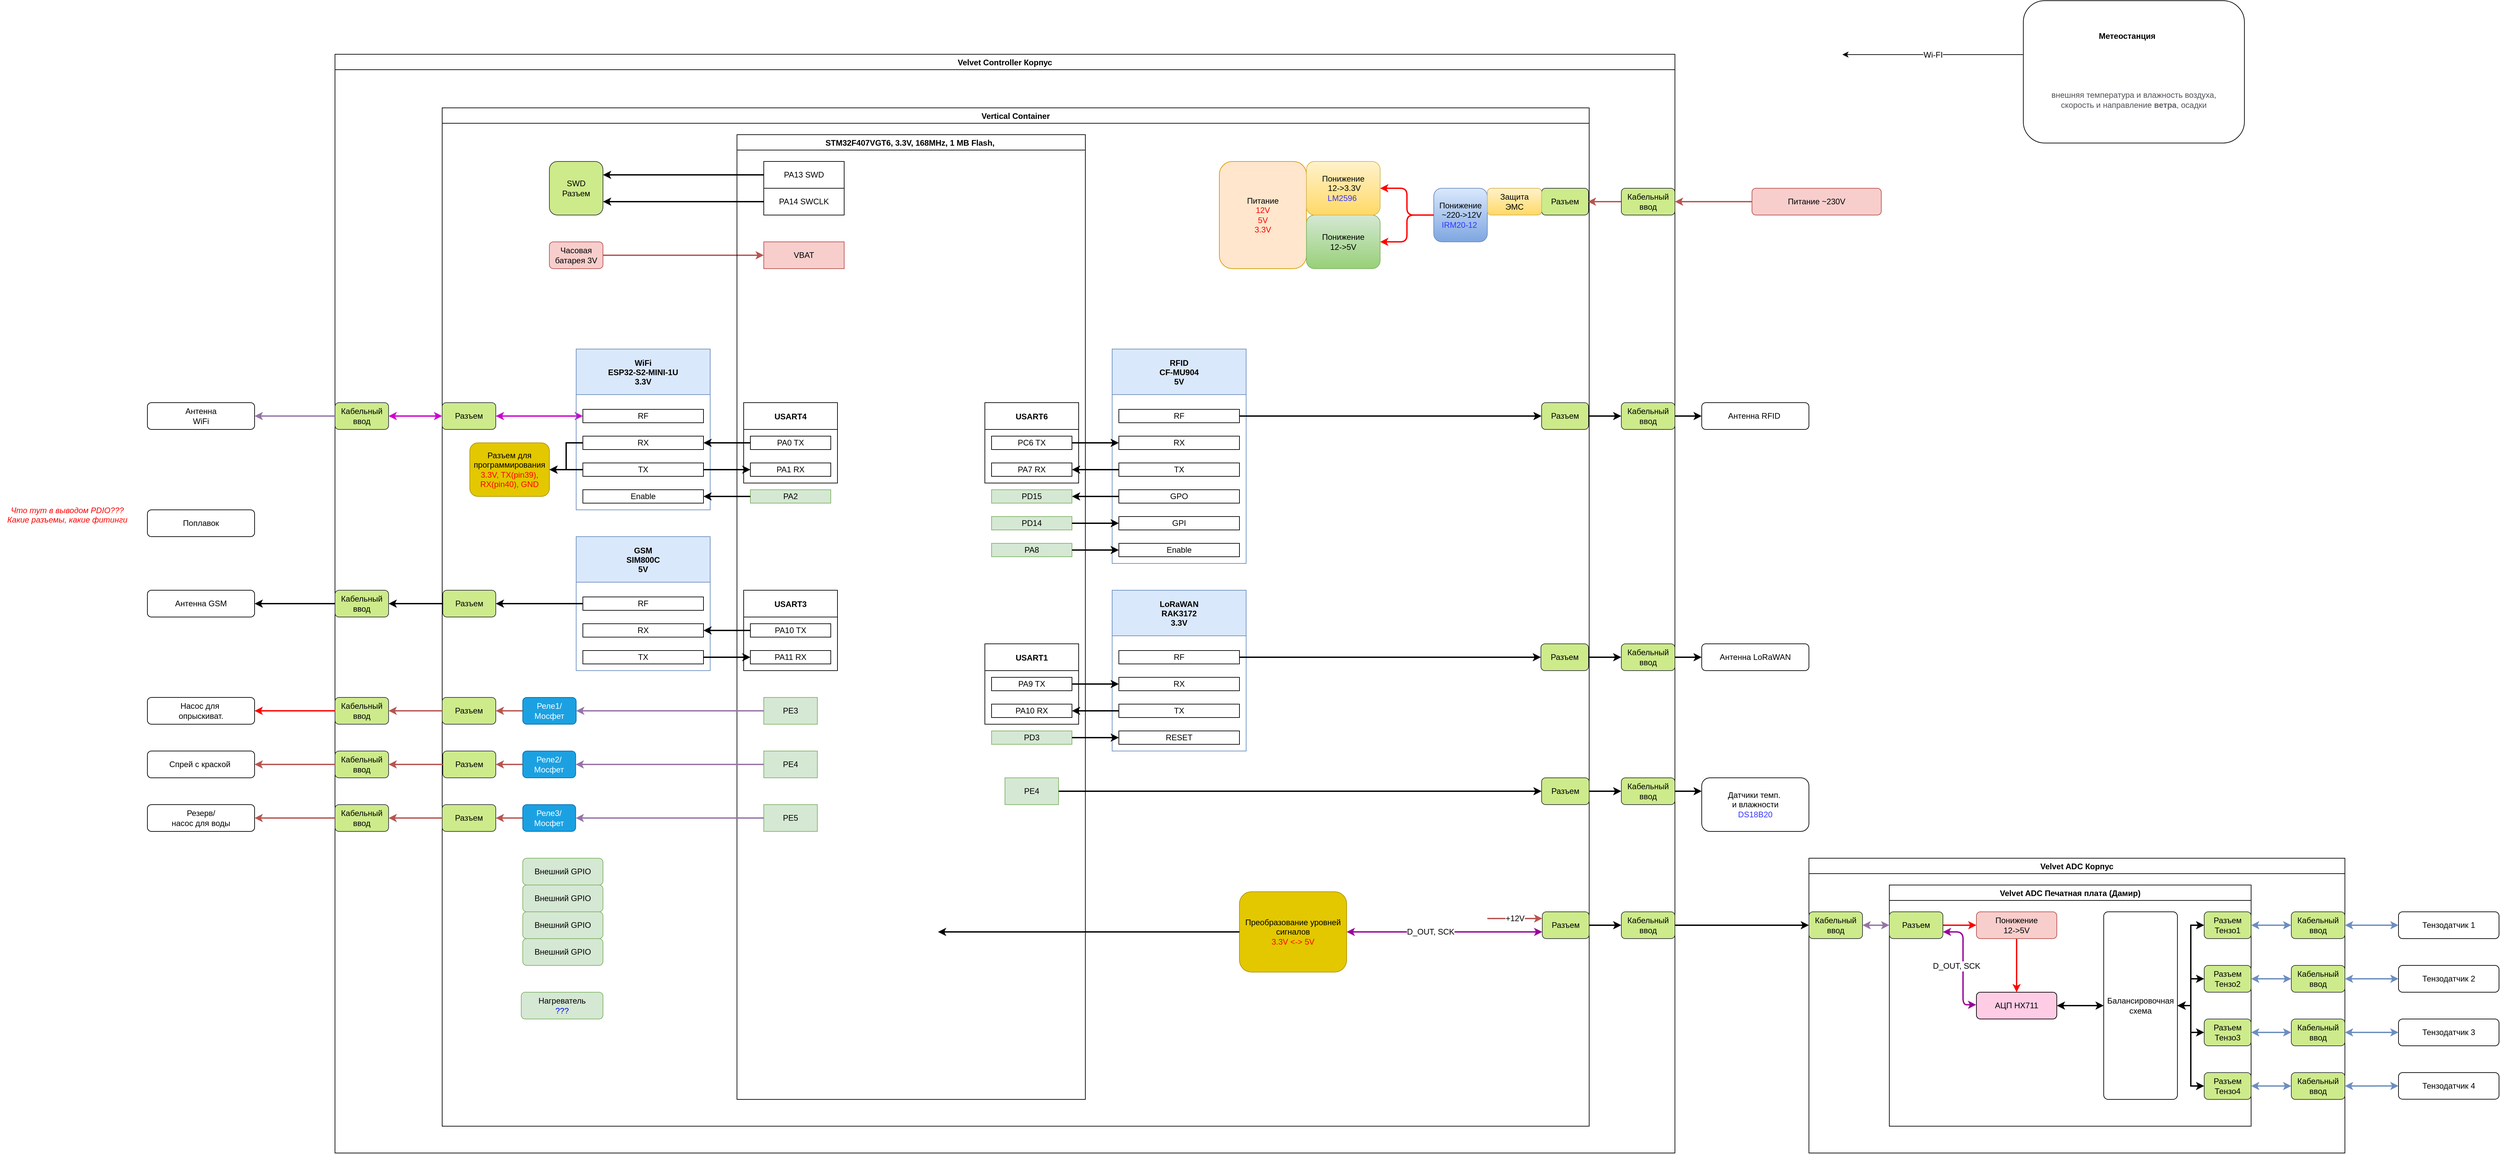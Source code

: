 <mxfile version="19.0.3" type="device"><diagram id="C5RBs43oDa-KdzZeNtuy" name="Page-1"><mxGraphModel dx="2304" dy="2096" grid="1" gridSize="10" guides="1" tooltips="1" connect="1" arrows="1" fold="1" page="1" pageScale="1" pageWidth="827" pageHeight="1169" math="0" shadow="0"><root><mxCell id="WIyWlLk6GJQsqaUBKTNV-0"/><mxCell id="WIyWlLk6GJQsqaUBKTNV-1" parent="WIyWlLk6GJQsqaUBKTNV-0"/><mxCell id="QIgaNjhWJls_cl7sIUeS-197" style="edgeStyle=orthogonalEdgeStyle;rounded=0;orthogonalLoop=1;jettySize=auto;html=1;exitX=0;exitY=0.5;exitDx=0;exitDy=0;entryX=1;entryY=0.5;entryDx=0;entryDy=0;fontSize=12;startArrow=none;startFill=0;strokeWidth=2;fillColor=#f8cecc;strokeColor=#b85450;" parent="WIyWlLk6GJQsqaUBKTNV-1" source="OMIvOheqZxkcG8HpAk3X-18" target="QIgaNjhWJls_cl7sIUeS-196" edge="1"><mxGeometry relative="1" as="geometry"/></mxCell><mxCell id="OMIvOheqZxkcG8HpAk3X-18" value="&lt;span style=&quot;font-size: 12px;&quot;&gt;Питание ~230V&lt;/span&gt;" style="rounded=1;whiteSpace=wrap;html=1;fontSize=12;fillColor=#f8cecc;strokeColor=#b85450;" parent="WIyWlLk6GJQsqaUBKTNV-1" vertex="1"><mxGeometry x="1875" y="200" width="193" height="40" as="geometry"/></mxCell><mxCell id="OMIvOheqZxkcG8HpAk3X-20" value="&lt;span style=&quot;font-size: 12px;&quot;&gt;Антенна RFID&amp;nbsp;&lt;/span&gt;" style="rounded=1;whiteSpace=wrap;html=1;fontSize=12;" parent="WIyWlLk6GJQsqaUBKTNV-1" vertex="1"><mxGeometry x="1800" y="520" width="160" height="40" as="geometry"/></mxCell><mxCell id="OMIvOheqZxkcG8HpAk3X-23" value="&lt;span style=&quot;font-size: 12px;&quot;&gt;Датчики темп.&amp;nbsp;&lt;/span&gt;&lt;br style=&quot;font-size: 12px;&quot;&gt;&lt;span style=&quot;font-size: 12px;&quot;&gt;и влажности&lt;/span&gt;&lt;br style=&quot;font-size: 12px;&quot;&gt;&lt;font style=&quot;font-size: 12px;&quot; color=&quot;#3333ff&quot;&gt;DS18B20&lt;/font&gt;" style="rounded=1;whiteSpace=wrap;html=1;fontSize=12;" parent="WIyWlLk6GJQsqaUBKTNV-1" vertex="1"><mxGeometry x="1800" y="1080" width="160" height="80" as="geometry"/></mxCell><mxCell id="B5fsInWV-lUlEOompkPS-8" value="&lt;span style=&quot;font-size: 12px;&quot;&gt;Антенна &lt;br style=&quot;font-size: 12px;&quot;&gt;WiFi&lt;/span&gt;" style="rounded=1;whiteSpace=wrap;html=1;fontSize=12;" parent="WIyWlLk6GJQsqaUBKTNV-1" vertex="1"><mxGeometry x="-520" y="520" width="160" height="40" as="geometry"/></mxCell><mxCell id="B5fsInWV-lUlEOompkPS-9" value="&lt;span style=&quot;font-size: 12px;&quot;&gt;Антенна GSM&lt;/span&gt;" style="rounded=1;whiteSpace=wrap;html=1;fontSize=12;" parent="WIyWlLk6GJQsqaUBKTNV-1" vertex="1"><mxGeometry x="-520" y="800" width="160" height="40" as="geometry"/></mxCell><mxCell id="B5fsInWV-lUlEOompkPS-10" value="&lt;span style=&quot;font-size: 12px;&quot;&gt;Антенна LoRaWAN&lt;/span&gt;" style="rounded=1;whiteSpace=wrap;html=1;fontSize=12;" parent="WIyWlLk6GJQsqaUBKTNV-1" vertex="1"><mxGeometry x="1800" y="880" width="160" height="40" as="geometry"/></mxCell><mxCell id="BggDBtpiMfxClOypkFWU-2" value="" style="rounded=1;whiteSpace=wrap;html=1;fontSize=12;" parent="WIyWlLk6GJQsqaUBKTNV-1" vertex="1"><mxGeometry x="2280" y="-80" width="330" height="212.5" as="geometry"/></mxCell><mxCell id="BggDBtpiMfxClOypkFWU-5" value="Метеостанция" style="text;html=1;strokeColor=none;fillColor=none;align=center;verticalAlign=middle;whiteSpace=wrap;rounded=0;fontSize=12;fontStyle=1" parent="WIyWlLk6GJQsqaUBKTNV-1" vertex="1"><mxGeometry x="2370" y="-67.5" width="130" height="80" as="geometry"/></mxCell><mxCell id="BggDBtpiMfxClOypkFWU-6" value="&lt;span style=&quot;color: rgb(77, 81, 86); font-family: arial, sans-serif; font-size: 12px; text-align: left; background-color: rgb(255, 255, 255);&quot;&gt;внешняя температура и влажность воздуха, скорость и направление&amp;nbsp;&lt;/span&gt;&lt;span style=&quot;font-weight: bold; color: rgb(95, 99, 104); font-family: arial, sans-serif; font-size: 12px; text-align: left; background-color: rgb(255, 255, 255);&quot;&gt;ветра&lt;/span&gt;&lt;span style=&quot;color: rgb(77, 81, 86); font-family: arial, sans-serif; font-size: 12px; text-align: left; background-color: rgb(255, 255, 255);&quot;&gt;, осадки&lt;/span&gt;" style="text;html=1;strokeColor=none;fillColor=none;align=center;verticalAlign=middle;whiteSpace=wrap;rounded=0;fontSize=12;" parent="WIyWlLk6GJQsqaUBKTNV-1" vertex="1"><mxGeometry x="2310" y="22.5" width="270" height="90" as="geometry"/></mxCell><mxCell id="BggDBtpiMfxClOypkFWU-9" value="" style="endArrow=classic;html=1;rounded=0;fontSize=12;" parent="WIyWlLk6GJQsqaUBKTNV-1" edge="1"><mxGeometry relative="1" as="geometry"><mxPoint x="2280" y="0.5" as="sourcePoint"/><mxPoint x="2010" y="0.5" as="targetPoint"/></mxGeometry></mxCell><mxCell id="BggDBtpiMfxClOypkFWU-10" value="Wi-FI" style="edgeLabel;resizable=0;html=1;align=center;verticalAlign=middle;fontSize=12;" parent="BggDBtpiMfxClOypkFWU-9" connectable="0" vertex="1"><mxGeometry relative="1" as="geometry"/></mxCell><mxCell id="8XCqzWj7pN-KeREtv2go-11" value="&lt;span style=&quot;font-size: 12px;&quot;&gt;Поплавок&lt;/span&gt;" style="rounded=1;whiteSpace=wrap;html=1;fontSize=12;" parent="WIyWlLk6GJQsqaUBKTNV-1" vertex="1"><mxGeometry x="-520" y="680" width="160" height="40" as="geometry"/></mxCell><mxCell id="QIgaNjhWJls_cl7sIUeS-1" value="Velvet ADC Корпус" style="swimlane;shadow=0;fontSize=12;" parent="WIyWlLk6GJQsqaUBKTNV-1" vertex="1"><mxGeometry x="1960" y="1200" width="800" height="440" as="geometry"><mxRectangle x="1830" y="650" width="170" height="23" as="alternateBounds"/></mxGeometry></mxCell><mxCell id="eIiWZzFeEottEv-pqmv6-25" value="Velvet ADC Печатная плата (Дамир)" style="swimlane;shadow=0;fontSize=12;" parent="QIgaNjhWJls_cl7sIUeS-1" vertex="1"><mxGeometry x="120" y="40" width="540" height="360" as="geometry"><mxRectangle x="1830" y="650" width="170" height="23" as="alternateBounds"/></mxGeometry></mxCell><mxCell id="eIiWZzFeEottEv-pqmv6-4" style="edgeStyle=orthogonalEdgeStyle;rounded=1;sketch=0;orthogonalLoop=1;jettySize=auto;html=1;shadow=0;strokeColor=#FF0000;strokeWidth=2;fontSize=12;entryX=0;entryY=0.5;entryDx=0;entryDy=0;" parent="eIiWZzFeEottEv-pqmv6-25" source="eIiWZzFeEottEv-pqmv6-5" target="eIiWZzFeEottEv-pqmv6-16" edge="1"><mxGeometry relative="1" as="geometry"/></mxCell><mxCell id="eIiWZzFeEottEv-pqmv6-5" value="&lt;font style=&quot;font-size: 12px;&quot;&gt;&lt;font style=&quot;font-size: 12px;&quot;&gt;Разъем&lt;/font&gt;&lt;br style=&quot;font-size: 12px;&quot;&gt;&lt;/font&gt;" style="rounded=1;whiteSpace=wrap;html=1;fillColor=#cdeb8b;strokeColor=#36393d;direction=east;fontSize=12;" parent="eIiWZzFeEottEv-pqmv6-25" vertex="1"><mxGeometry y="40" width="80" height="40" as="geometry"/></mxCell><mxCell id="QIgaNjhWJls_cl7sIUeS-24" style="edgeStyle=orthogonalEdgeStyle;rounded=0;orthogonalLoop=1;jettySize=auto;html=1;exitX=1;exitY=0.5;exitDx=0;exitDy=0;entryX=0;entryY=0.5;entryDx=0;entryDy=0;fontSize=12;startArrow=classic;startFill=1;strokeWidth=2;" parent="eIiWZzFeEottEv-pqmv6-25" source="eIiWZzFeEottEv-pqmv6-10" target="QIgaNjhWJls_cl7sIUeS-23" edge="1"><mxGeometry relative="1" as="geometry"/></mxCell><mxCell id="eIiWZzFeEottEv-pqmv6-10" value="&lt;font style=&quot;font-size: 12px;&quot;&gt;АЦП HX711&lt;/font&gt;" style="rounded=1;whiteSpace=wrap;html=1;fillColor=#FFCCE6;fontSize=12;" parent="eIiWZzFeEottEv-pqmv6-25" vertex="1"><mxGeometry x="130" y="160" width="120" height="40" as="geometry"/></mxCell><mxCell id="eIiWZzFeEottEv-pqmv6-15" style="edgeStyle=orthogonalEdgeStyle;rounded=1;sketch=0;orthogonalLoop=1;jettySize=auto;html=1;shadow=0;strokeColor=#FF0000;strokeWidth=2;fontSize=12;entryX=0.5;entryY=0;entryDx=0;entryDy=0;" parent="eIiWZzFeEottEv-pqmv6-25" source="eIiWZzFeEottEv-pqmv6-16" target="eIiWZzFeEottEv-pqmv6-10" edge="1"><mxGeometry relative="1" as="geometry"><Array as="points"><mxPoint x="190" y="130"/><mxPoint x="190" y="130"/></Array></mxGeometry></mxCell><mxCell id="eIiWZzFeEottEv-pqmv6-16" value="&lt;font style=&quot;font-size: 12px;&quot;&gt;&lt;span style=&quot;font-size: 12px;&quot;&gt;Понижение&lt;br style=&quot;font-size: 12px;&quot;&gt;&amp;nbsp;12-&amp;gt;5V&amp;nbsp;&lt;/span&gt;&lt;br style=&quot;font-size: 12px;&quot;&gt;&lt;/font&gt;" style="rounded=1;whiteSpace=wrap;html=1;fillColor=#f8cecc;strokeColor=#b85450;fontSize=12;" parent="eIiWZzFeEottEv-pqmv6-25" vertex="1"><mxGeometry x="130" y="40" width="120" height="40" as="geometry"/></mxCell><mxCell id="eIiWZzFeEottEv-pqmv6-17" style="edgeStyle=orthogonalEdgeStyle;rounded=1;orthogonalLoop=1;jettySize=auto;html=1;strokeWidth=2;strokeColor=#990099;exitX=1;exitY=0.75;exitDx=0;exitDy=0;entryX=-0.003;entryY=0.469;entryDx=0;entryDy=0;startArrow=classic;startFill=1;entryPerimeter=0;fontSize=12;" parent="eIiWZzFeEottEv-pqmv6-25" source="eIiWZzFeEottEv-pqmv6-5" target="eIiWZzFeEottEv-pqmv6-10" edge="1"><mxGeometry relative="1" as="geometry"><mxPoint x="190" y="185.31" as="sourcePoint"/><Array as="points"><mxPoint x="110" y="70"/><mxPoint x="110" y="179"/></Array><mxPoint x="281.4" y="350.58" as="targetPoint"/></mxGeometry></mxCell><mxCell id="eIiWZzFeEottEv-pqmv6-18" value="D_OUT, SCK" style="edgeLabel;html=1;align=center;verticalAlign=middle;resizable=0;points=[];fontSize=12;" parent="eIiWZzFeEottEv-pqmv6-17" vertex="1" connectable="0"><mxGeometry x="0.217" y="-1" relative="1" as="geometry"><mxPoint x="-9" y="-16" as="offset"/></mxGeometry></mxCell><mxCell id="QIgaNjhWJls_cl7sIUeS-26" style="edgeStyle=orthogonalEdgeStyle;rounded=0;orthogonalLoop=1;jettySize=auto;html=1;exitX=0;exitY=0.5;exitDx=0;exitDy=0;fontSize=12;startArrow=classic;startFill=1;strokeWidth=2;" parent="eIiWZzFeEottEv-pqmv6-25" source="eIiWZzFeEottEv-pqmv6-12" target="QIgaNjhWJls_cl7sIUeS-23" edge="1"><mxGeometry relative="1" as="geometry"/></mxCell><mxCell id="eIiWZzFeEottEv-pqmv6-12" value="&lt;font style=&quot;font-size: 12px;&quot;&gt;&lt;font style=&quot;font-size: 12px;&quot;&gt;Разъем&lt;br style=&quot;font-size: 12px;&quot;&gt;&lt;/font&gt;Тензо2&lt;br style=&quot;font-size: 12px;&quot;&gt;&lt;/font&gt;" style="rounded=1;whiteSpace=wrap;html=1;fillColor=#cdeb8b;strokeColor=#36393d;direction=east;fontSize=12;" parent="eIiWZzFeEottEv-pqmv6-25" vertex="1"><mxGeometry x="470" y="120" width="70" height="40" as="geometry"/></mxCell><mxCell id="QIgaNjhWJls_cl7sIUeS-27" style="edgeStyle=orthogonalEdgeStyle;rounded=0;orthogonalLoop=1;jettySize=auto;html=1;exitX=0;exitY=0.5;exitDx=0;exitDy=0;fontSize=12;startArrow=classic;startFill=1;strokeWidth=2;" parent="eIiWZzFeEottEv-pqmv6-25" source="eIiWZzFeEottEv-pqmv6-13" target="QIgaNjhWJls_cl7sIUeS-23" edge="1"><mxGeometry relative="1" as="geometry"/></mxCell><mxCell id="eIiWZzFeEottEv-pqmv6-13" value="&lt;font style=&quot;font-size: 12px;&quot;&gt;&lt;font style=&quot;font-size: 12px;&quot;&gt;Разъем&lt;br style=&quot;font-size: 12px;&quot;&gt;&lt;/font&gt;Тензо3&lt;br style=&quot;font-size: 12px;&quot;&gt;&lt;/font&gt;" style="rounded=1;whiteSpace=wrap;html=1;fillColor=#cdeb8b;strokeColor=#36393d;direction=east;fontSize=12;" parent="eIiWZzFeEottEv-pqmv6-25" vertex="1"><mxGeometry x="470" y="200" width="70" height="40" as="geometry"/></mxCell><mxCell id="QIgaNjhWJls_cl7sIUeS-28" style="edgeStyle=orthogonalEdgeStyle;rounded=0;orthogonalLoop=1;jettySize=auto;html=1;exitX=0;exitY=0.5;exitDx=0;exitDy=0;fontSize=12;startArrow=classic;startFill=1;strokeWidth=2;" parent="eIiWZzFeEottEv-pqmv6-25" source="eIiWZzFeEottEv-pqmv6-14" target="QIgaNjhWJls_cl7sIUeS-23" edge="1"><mxGeometry relative="1" as="geometry"/></mxCell><mxCell id="eIiWZzFeEottEv-pqmv6-14" value="&lt;font style=&quot;font-size: 12px;&quot;&gt;&lt;font style=&quot;font-size: 12px;&quot;&gt;Разъем&lt;br style=&quot;font-size: 12px;&quot;&gt;&lt;/font&gt;Тензо4&lt;br style=&quot;font-size: 12px;&quot;&gt;&lt;/font&gt;" style="rounded=1;whiteSpace=wrap;html=1;fillColor=#cdeb8b;strokeColor=#36393d;direction=east;fontSize=12;" parent="eIiWZzFeEottEv-pqmv6-25" vertex="1"><mxGeometry x="470" y="280" width="70" height="40" as="geometry"/></mxCell><mxCell id="QIgaNjhWJls_cl7sIUeS-25" style="edgeStyle=orthogonalEdgeStyle;rounded=0;orthogonalLoop=1;jettySize=auto;html=1;exitX=0;exitY=0.5;exitDx=0;exitDy=0;fontSize=12;startArrow=classic;startFill=1;strokeWidth=2;" parent="eIiWZzFeEottEv-pqmv6-25" source="eIiWZzFeEottEv-pqmv6-24" target="QIgaNjhWJls_cl7sIUeS-23" edge="1"><mxGeometry relative="1" as="geometry"/></mxCell><mxCell id="eIiWZzFeEottEv-pqmv6-24" value="&lt;font style=&quot;font-size: 12px;&quot;&gt;&lt;font style=&quot;font-size: 12px;&quot;&gt;Разъем&lt;br style=&quot;font-size: 12px;&quot;&gt;&lt;/font&gt;Тензо1&lt;br style=&quot;font-size: 12px;&quot;&gt;&lt;/font&gt;" style="rounded=1;whiteSpace=wrap;html=1;fillColor=#cdeb8b;strokeColor=#36393d;direction=east;fontSize=12;" parent="eIiWZzFeEottEv-pqmv6-25" vertex="1"><mxGeometry x="470" y="40" width="70" height="40" as="geometry"/></mxCell><mxCell id="QIgaNjhWJls_cl7sIUeS-23" value="Балансировочная схема" style="rounded=1;whiteSpace=wrap;html=1;fontSize=12;arcSize=6;" parent="eIiWZzFeEottEv-pqmv6-25" vertex="1"><mxGeometry x="320" y="40" width="110" height="280" as="geometry"/></mxCell><mxCell id="QIgaNjhWJls_cl7sIUeS-18" style="edgeStyle=orthogonalEdgeStyle;rounded=0;orthogonalLoop=1;jettySize=auto;html=1;exitX=1;exitY=0.5;exitDx=0;exitDy=0;entryX=0;entryY=0.5;entryDx=0;entryDy=0;fontSize=12;startArrow=classic;startFill=1;fillColor=#e1d5e7;strokeColor=#9673a6;strokeWidth=2;" parent="QIgaNjhWJls_cl7sIUeS-1" source="QIgaNjhWJls_cl7sIUeS-0" target="eIiWZzFeEottEv-pqmv6-5" edge="1"><mxGeometry relative="1" as="geometry"/></mxCell><mxCell id="QIgaNjhWJls_cl7sIUeS-0" value="&lt;font style=&quot;font-size: 12px;&quot;&gt;Кабельный ввод&lt;br style=&quot;font-size: 12px;&quot;&gt;&lt;/font&gt;" style="rounded=1;whiteSpace=wrap;html=1;fillColor=#cdeb8b;strokeColor=#36393d;direction=east;fontSize=12;" parent="QIgaNjhWJls_cl7sIUeS-1" vertex="1"><mxGeometry y="80" width="80" height="40" as="geometry"/></mxCell><mxCell id="QIgaNjhWJls_cl7sIUeS-19" value="&lt;font style=&quot;font-size: 12px;&quot;&gt;Кабельный ввод&lt;br style=&quot;font-size: 12px;&quot;&gt;&lt;/font&gt;" style="rounded=1;whiteSpace=wrap;html=1;fillColor=#cdeb8b;strokeColor=#36393d;direction=east;fontSize=12;" parent="QIgaNjhWJls_cl7sIUeS-1" vertex="1"><mxGeometry x="720" y="80" width="80" height="40" as="geometry"/></mxCell><mxCell id="QIgaNjhWJls_cl7sIUeS-20" value="&lt;font style=&quot;font-size: 12px;&quot;&gt;Кабельный ввод&lt;br style=&quot;font-size: 12px;&quot;&gt;&lt;/font&gt;" style="rounded=1;whiteSpace=wrap;html=1;fillColor=#cdeb8b;strokeColor=#36393d;direction=east;fontSize=12;" parent="QIgaNjhWJls_cl7sIUeS-1" vertex="1"><mxGeometry x="720" y="160" width="80" height="40" as="geometry"/></mxCell><mxCell id="QIgaNjhWJls_cl7sIUeS-21" value="&lt;font style=&quot;font-size: 12px;&quot;&gt;Кабельный ввод&lt;br style=&quot;font-size: 12px;&quot;&gt;&lt;/font&gt;" style="rounded=1;whiteSpace=wrap;html=1;fillColor=#cdeb8b;strokeColor=#36393d;direction=east;fontSize=12;" parent="QIgaNjhWJls_cl7sIUeS-1" vertex="1"><mxGeometry x="720" y="240" width="80" height="40" as="geometry"/></mxCell><mxCell id="QIgaNjhWJls_cl7sIUeS-22" value="&lt;font style=&quot;font-size: 12px;&quot;&gt;Кабельный ввод&lt;br style=&quot;font-size: 12px;&quot;&gt;&lt;/font&gt;" style="rounded=1;whiteSpace=wrap;html=1;fillColor=#cdeb8b;strokeColor=#36393d;direction=east;fontSize=12;" parent="QIgaNjhWJls_cl7sIUeS-1" vertex="1"><mxGeometry x="720" y="320" width="80" height="40" as="geometry"/></mxCell><mxCell id="QIgaNjhWJls_cl7sIUeS-29" style="edgeStyle=orthogonalEdgeStyle;rounded=0;orthogonalLoop=1;jettySize=auto;html=1;exitX=1;exitY=0.5;exitDx=0;exitDy=0;entryX=0;entryY=0.5;entryDx=0;entryDy=0;fontSize=12;startArrow=classic;startFill=1;strokeWidth=2;fillColor=#dae8fc;strokeColor=#6c8ebf;" parent="QIgaNjhWJls_cl7sIUeS-1" source="eIiWZzFeEottEv-pqmv6-24" target="QIgaNjhWJls_cl7sIUeS-19" edge="1"><mxGeometry relative="1" as="geometry"/></mxCell><mxCell id="QIgaNjhWJls_cl7sIUeS-30" style="edgeStyle=orthogonalEdgeStyle;rounded=0;orthogonalLoop=1;jettySize=auto;html=1;exitX=1;exitY=0.5;exitDx=0;exitDy=0;entryX=0;entryY=0.5;entryDx=0;entryDy=0;fontSize=12;startArrow=classic;startFill=1;strokeWidth=2;fillColor=#dae8fc;strokeColor=#6c8ebf;" parent="QIgaNjhWJls_cl7sIUeS-1" source="eIiWZzFeEottEv-pqmv6-12" target="QIgaNjhWJls_cl7sIUeS-20" edge="1"><mxGeometry relative="1" as="geometry"/></mxCell><mxCell id="QIgaNjhWJls_cl7sIUeS-31" style="edgeStyle=orthogonalEdgeStyle;rounded=0;orthogonalLoop=1;jettySize=auto;html=1;exitX=1;exitY=0.5;exitDx=0;exitDy=0;entryX=0;entryY=0.5;entryDx=0;entryDy=0;fontSize=12;startArrow=classic;startFill=1;strokeWidth=2;fillColor=#dae8fc;strokeColor=#6c8ebf;" parent="QIgaNjhWJls_cl7sIUeS-1" source="eIiWZzFeEottEv-pqmv6-13" target="QIgaNjhWJls_cl7sIUeS-21" edge="1"><mxGeometry relative="1" as="geometry"/></mxCell><mxCell id="QIgaNjhWJls_cl7sIUeS-32" style="edgeStyle=orthogonalEdgeStyle;rounded=0;orthogonalLoop=1;jettySize=auto;html=1;exitX=1;exitY=0.5;exitDx=0;exitDy=0;entryX=0;entryY=0.5;entryDx=0;entryDy=0;fontSize=12;startArrow=classic;startFill=1;strokeWidth=2;fillColor=#dae8fc;strokeColor=#6c8ebf;" parent="QIgaNjhWJls_cl7sIUeS-1" source="eIiWZzFeEottEv-pqmv6-14" target="QIgaNjhWJls_cl7sIUeS-22" edge="1"><mxGeometry relative="1" as="geometry"/></mxCell><mxCell id="eIiWZzFeEottEv-pqmv6-47" value="&lt;font style=&quot;font-size: 12px;&quot;&gt;Тензодатчик 1&lt;/font&gt;" style="rounded=1;whiteSpace=wrap;html=1;fontSize=12;" parent="WIyWlLk6GJQsqaUBKTNV-1" vertex="1"><mxGeometry x="2840" y="1280" width="150" height="40" as="geometry"/></mxCell><mxCell id="eIiWZzFeEottEv-pqmv6-68" value="&lt;font style=&quot;font-size: 12px;&quot;&gt;Тензодатчик 2&lt;/font&gt;" style="rounded=1;whiteSpace=wrap;html=1;fontSize=12;" parent="WIyWlLk6GJQsqaUBKTNV-1" vertex="1"><mxGeometry x="2840" y="1360" width="150" height="40" as="geometry"/></mxCell><mxCell id="eIiWZzFeEottEv-pqmv6-69" value="&lt;font style=&quot;font-size: 12px;&quot;&gt;Тензодатчик 3&lt;/font&gt;" style="rounded=1;whiteSpace=wrap;html=1;fontSize=12;" parent="WIyWlLk6GJQsqaUBKTNV-1" vertex="1"><mxGeometry x="2840" y="1440" width="150" height="40" as="geometry"/></mxCell><mxCell id="eIiWZzFeEottEv-pqmv6-70" value="&lt;font style=&quot;font-size: 12px;&quot;&gt;Тензодатчик 4&lt;/font&gt;" style="rounded=1;whiteSpace=wrap;html=1;fontSize=12;" parent="WIyWlLk6GJQsqaUBKTNV-1" vertex="1"><mxGeometry x="2840" y="1520" width="150" height="39.69" as="geometry"/></mxCell><mxCell id="QIgaNjhWJls_cl7sIUeS-33" style="edgeStyle=orthogonalEdgeStyle;rounded=0;orthogonalLoop=1;jettySize=auto;html=1;exitX=1;exitY=0.5;exitDx=0;exitDy=0;entryX=0;entryY=0.5;entryDx=0;entryDy=0;fontSize=12;startArrow=classic;startFill=1;strokeWidth=2;fillColor=#dae8fc;strokeColor=#6c8ebf;" parent="WIyWlLk6GJQsqaUBKTNV-1" source="QIgaNjhWJls_cl7sIUeS-19" target="eIiWZzFeEottEv-pqmv6-47" edge="1"><mxGeometry relative="1" as="geometry"/></mxCell><mxCell id="QIgaNjhWJls_cl7sIUeS-34" style="edgeStyle=orthogonalEdgeStyle;rounded=0;orthogonalLoop=1;jettySize=auto;html=1;exitX=1;exitY=0.5;exitDx=0;exitDy=0;entryX=0;entryY=0.5;entryDx=0;entryDy=0;fontSize=12;startArrow=classic;startFill=1;strokeWidth=2;fillColor=#dae8fc;strokeColor=#6c8ebf;" parent="WIyWlLk6GJQsqaUBKTNV-1" source="QIgaNjhWJls_cl7sIUeS-20" target="eIiWZzFeEottEv-pqmv6-68" edge="1"><mxGeometry relative="1" as="geometry"/></mxCell><mxCell id="QIgaNjhWJls_cl7sIUeS-35" style="edgeStyle=orthogonalEdgeStyle;rounded=0;orthogonalLoop=1;jettySize=auto;html=1;exitX=1;exitY=0.5;exitDx=0;exitDy=0;entryX=0;entryY=0.5;entryDx=0;entryDy=0;fontSize=12;startArrow=classic;startFill=1;strokeWidth=2;fillColor=#dae8fc;strokeColor=#6c8ebf;" parent="WIyWlLk6GJQsqaUBKTNV-1" source="QIgaNjhWJls_cl7sIUeS-21" target="eIiWZzFeEottEv-pqmv6-69" edge="1"><mxGeometry relative="1" as="geometry"/></mxCell><mxCell id="QIgaNjhWJls_cl7sIUeS-36" style="edgeStyle=orthogonalEdgeStyle;rounded=0;orthogonalLoop=1;jettySize=auto;html=1;exitX=1;exitY=0.5;exitDx=0;exitDy=0;fontSize=12;startArrow=classic;startFill=1;strokeWidth=2;fillColor=#dae8fc;strokeColor=#6c8ebf;" parent="WIyWlLk6GJQsqaUBKTNV-1" source="QIgaNjhWJls_cl7sIUeS-22" target="eIiWZzFeEottEv-pqmv6-70" edge="1"><mxGeometry relative="1" as="geometry"/></mxCell><mxCell id="QIgaNjhWJls_cl7sIUeS-37" value="Velvet Controller Корпус" style="swimlane;fontSize=12;" parent="WIyWlLk6GJQsqaUBKTNV-1" vertex="1"><mxGeometry x="-240" width="2000" height="1640" as="geometry"/></mxCell><mxCell id="QIgaNjhWJls_cl7sIUeS-137" value="Vertical Container" style="swimlane;fontSize=12;" parent="QIgaNjhWJls_cl7sIUeS-37" vertex="1"><mxGeometry x="160" y="80" width="1712" height="1520" as="geometry"/></mxCell><mxCell id="OMIvOheqZxkcG8HpAk3X-1" value="&lt;font style=&quot;font-size: 12px;&quot;&gt;Питание&lt;/font&gt;&lt;br style=&quot;font-size: 12px;&quot;&gt;&lt;font color=&quot;#ff0000&quot; style=&quot;font-size: 12px;&quot;&gt;12V&lt;br style=&quot;font-size: 12px;&quot;&gt;5V&lt;br style=&quot;font-size: 12px;&quot;&gt;3.3V&lt;/font&gt;" style="rounded=1;whiteSpace=wrap;html=1;fillColor=#ffe6cc;strokeColor=#d79b00;fontSize=12;" parent="QIgaNjhWJls_cl7sIUeS-137" vertex="1"><mxGeometry x="1160" y="80" width="130" height="160" as="geometry"/></mxCell><mxCell id="QIgaNjhWJls_cl7sIUeS-147" style="edgeStyle=orthogonalEdgeStyle;rounded=0;orthogonalLoop=1;jettySize=auto;html=1;exitX=0;exitY=0.5;exitDx=0;exitDy=0;entryX=1;entryY=0.5;entryDx=0;entryDy=0;fontSize=12;startArrow=none;startFill=0;strokeWidth=2;fillColor=#f8cecc;strokeColor=#b85450;" parent="QIgaNjhWJls_cl7sIUeS-137" source="OMIvOheqZxkcG8HpAk3X-11" target="OMIvOheqZxkcG8HpAk3X-56" edge="1"><mxGeometry relative="1" as="geometry"/></mxCell><mxCell id="OMIvOheqZxkcG8HpAk3X-11" value="&lt;font style=&quot;font-size: 12px;&quot;&gt;&lt;span style=&quot;font-size: 12px;&quot;&gt;Реле1/Мосфет&lt;/span&gt;&lt;br style=&quot;font-size: 12px;&quot;&gt;&lt;/font&gt;" style="rounded=1;whiteSpace=wrap;html=1;fillColor=#1ba1e2;strokeColor=#006EAF;fontColor=#ffffff;fontSize=12;" parent="QIgaNjhWJls_cl7sIUeS-137" vertex="1"><mxGeometry x="120.25" y="880" width="79.75" height="40" as="geometry"/></mxCell><mxCell id="QIgaNjhWJls_cl7sIUeS-148" style="edgeStyle=orthogonalEdgeStyle;rounded=0;orthogonalLoop=1;jettySize=auto;html=1;exitX=0;exitY=0.5;exitDx=0;exitDy=0;entryX=1;entryY=0.5;entryDx=0;entryDy=0;fontSize=12;startArrow=none;startFill=0;strokeWidth=2;fillColor=#f8cecc;strokeColor=#b85450;" parent="QIgaNjhWJls_cl7sIUeS-137" source="OMIvOheqZxkcG8HpAk3X-12" target="OMIvOheqZxkcG8HpAk3X-57" edge="1"><mxGeometry relative="1" as="geometry"/></mxCell><mxCell id="OMIvOheqZxkcG8HpAk3X-12" value="&lt;font style=&quot;font-size: 12px;&quot;&gt;&lt;span style=&quot;font-size: 12px;&quot;&gt;Реле2/Мосфет&lt;/span&gt;&lt;br style=&quot;font-size: 12px;&quot;&gt;&lt;/font&gt;" style="rounded=1;whiteSpace=wrap;html=1;fillColor=#1ba1e2;strokeColor=#006EAF;fontColor=#ffffff;fontSize=12;" parent="QIgaNjhWJls_cl7sIUeS-137" vertex="1"><mxGeometry x="120.25" y="960" width="79" height="40" as="geometry"/></mxCell><mxCell id="QIgaNjhWJls_cl7sIUeS-149" style="edgeStyle=orthogonalEdgeStyle;rounded=0;orthogonalLoop=1;jettySize=auto;html=1;exitX=0;exitY=0.5;exitDx=0;exitDy=0;entryX=1;entryY=0.5;entryDx=0;entryDy=0;fontSize=12;startArrow=none;startFill=0;strokeWidth=2;fillColor=#f8cecc;strokeColor=#b85450;" parent="QIgaNjhWJls_cl7sIUeS-137" source="OMIvOheqZxkcG8HpAk3X-13" target="OMIvOheqZxkcG8HpAk3X-58" edge="1"><mxGeometry relative="1" as="geometry"/></mxCell><mxCell id="OMIvOheqZxkcG8HpAk3X-13" value="&lt;font style=&quot;font-size: 12px;&quot;&gt;&lt;span style=&quot;font-size: 12px;&quot;&gt;Реле3/Мосфет&lt;/span&gt;&lt;br style=&quot;font-size: 12px;&quot;&gt;&lt;/font&gt;" style="rounded=1;whiteSpace=wrap;html=1;fillColor=#1ba1e2;strokeColor=#006EAF;fontColor=#ffffff;fontSize=12;" parent="QIgaNjhWJls_cl7sIUeS-137" vertex="1"><mxGeometry x="120.25" y="1040" width="79" height="40" as="geometry"/></mxCell><mxCell id="OMIvOheqZxkcG8HpAk3X-56" value="&lt;font style=&quot;font-size: 12px;&quot;&gt;&lt;font style=&quot;font-size: 12px;&quot;&gt;Разъем&lt;/font&gt;&lt;br style=&quot;font-size: 12px;&quot;&gt;&lt;/font&gt;" style="rounded=1;whiteSpace=wrap;html=1;fillColor=#cdeb8b;strokeColor=#36393d;fontSize=12;" parent="QIgaNjhWJls_cl7sIUeS-137" vertex="1"><mxGeometry y="880" width="80" height="40" as="geometry"/></mxCell><mxCell id="OMIvOheqZxkcG8HpAk3X-57" value="&lt;font style=&quot;font-size: 12px;&quot;&gt;&lt;font style=&quot;font-size: 12px;&quot;&gt;Разъем&lt;/font&gt;&lt;br style=&quot;font-size: 12px;&quot;&gt;&lt;/font&gt;" style="rounded=1;whiteSpace=wrap;html=1;fillColor=#cdeb8b;strokeColor=#36393d;fontSize=12;" parent="QIgaNjhWJls_cl7sIUeS-137" vertex="1"><mxGeometry x="1" y="960" width="79" height="40" as="geometry"/></mxCell><mxCell id="OMIvOheqZxkcG8HpAk3X-58" value="&lt;font style=&quot;font-size: 12px;&quot;&gt;&lt;font style=&quot;font-size: 12px;&quot;&gt;Разъем&lt;/font&gt;&lt;br style=&quot;font-size: 12px;&quot;&gt;&lt;/font&gt;" style="rounded=1;whiteSpace=wrap;html=1;fillColor=#cdeb8b;strokeColor=#36393d;fontSize=12;" parent="QIgaNjhWJls_cl7sIUeS-137" vertex="1"><mxGeometry y="1040" width="80" height="40" as="geometry"/></mxCell><mxCell id="OMIvOheqZxkcG8HpAk3X-59" value="&lt;font style=&quot;font-size: 12px;&quot;&gt;&lt;font style=&quot;font-size: 12px;&quot;&gt;Разъем&lt;/font&gt;&lt;br style=&quot;font-size: 12px;&quot;&gt;&lt;/font&gt;" style="rounded=1;whiteSpace=wrap;html=1;fillColor=#cdeb8b;strokeColor=#36393d;direction=east;fontSize=12;" parent="QIgaNjhWJls_cl7sIUeS-137" vertex="1"><mxGeometry x="1641" y="120" width="70" height="40" as="geometry"/></mxCell><mxCell id="OMIvOheqZxkcG8HpAk3X-63" value="&lt;font style=&quot;font-size: 12px;&quot;&gt;&lt;font style=&quot;font-size: 12px;&quot;&gt;Разъем&lt;/font&gt;&lt;br style=&quot;font-size: 12px;&quot;&gt;&lt;/font&gt;" style="rounded=1;whiteSpace=wrap;html=1;fillColor=#cdeb8b;strokeColor=#36393d;direction=east;fontSize=12;" parent="QIgaNjhWJls_cl7sIUeS-137" vertex="1"><mxGeometry x="1642" y="1200" width="70" height="40" as="geometry"/></mxCell><mxCell id="d2MFVMgYFmks6-6nKeEV-8" value="&lt;font style=&quot;font-size: 12px;&quot;&gt;&lt;span style=&quot;font-size: 12px;&quot;&gt;Понижение&lt;/span&gt;&lt;br style=&quot;font-size: 12px;&quot;&gt;&lt;span style=&quot;font-size: 12px;&quot;&gt;&amp;nbsp;~220-&amp;gt;12V&lt;/span&gt;&lt;br style=&quot;font-size: 12px;&quot;&gt;&lt;font style=&quot;font-size: 12px;&quot; color=&quot;#3333ff&quot;&gt;IRM20-12&lt;/font&gt;&lt;span style=&quot;font-size: 12px;&quot;&gt;&amp;nbsp;&lt;/span&gt;&lt;br style=&quot;font-size: 12px;&quot;&gt;&lt;/font&gt;" style="rounded=1;whiteSpace=wrap;html=1;fillColor=#dae8fc;strokeColor=#6c8ebf;gradientColor=#7ea6e0;fontSize=12;" parent="QIgaNjhWJls_cl7sIUeS-137" vertex="1"><mxGeometry x="1480" y="120" width="80" height="80" as="geometry"/></mxCell><mxCell id="d2MFVMgYFmks6-6nKeEV-9" value="&lt;font style=&quot;font-size: 12px;&quot;&gt;&lt;span style=&quot;font-size: 12px;&quot;&gt;Понижение&lt;br style=&quot;font-size: 12px;&quot;&gt;&amp;nbsp;12-&amp;gt;5V&amp;nbsp;&lt;/span&gt;&lt;br style=&quot;font-size: 12px;&quot;&gt;&lt;/font&gt;" style="rounded=1;whiteSpace=wrap;html=1;fillColor=#d5e8d4;strokeColor=#82b366;gradientColor=#97d077;fontSize=12;" parent="QIgaNjhWJls_cl7sIUeS-137" vertex="1"><mxGeometry x="1290" y="160" width="110" height="80" as="geometry"/></mxCell><mxCell id="d2MFVMgYFmks6-6nKeEV-13" style="edgeStyle=orthogonalEdgeStyle;rounded=1;orthogonalLoop=1;jettySize=auto;html=1;entryX=1;entryY=0.5;entryDx=0;entryDy=0;strokeColor=#FF0000;strokeWidth=2;fontSize=12;" parent="QIgaNjhWJls_cl7sIUeS-137" source="d2MFVMgYFmks6-6nKeEV-8" target="d2MFVMgYFmks6-6nKeEV-9" edge="1"><mxGeometry relative="1" as="geometry"/></mxCell><mxCell id="d2MFVMgYFmks6-6nKeEV-10" value="&lt;font style=&quot;font-size: 12px;&quot;&gt;&lt;span style=&quot;font-size: 12px;&quot;&gt;Понижение&lt;/span&gt;&lt;br style=&quot;font-size: 12px;&quot;&gt;&lt;span style=&quot;font-size: 12px;&quot;&gt;&amp;nbsp;12-&amp;gt;3.3V&lt;/span&gt;&lt;br style=&quot;font-size: 12px;&quot;&gt;&lt;font style=&quot;font-size: 12px;&quot; color=&quot;#3333ff&quot;&gt;LM2596&lt;/font&gt;&lt;span style=&quot;font-size: 12px;&quot;&gt;&amp;nbsp;&lt;/span&gt;&lt;br style=&quot;font-size: 12px;&quot;&gt;&lt;/font&gt;" style="rounded=1;whiteSpace=wrap;html=1;fillColor=#fff2cc;strokeColor=#d6b656;gradientColor=#ffd966;fontSize=12;" parent="QIgaNjhWJls_cl7sIUeS-137" vertex="1"><mxGeometry x="1290" y="80" width="110" height="80" as="geometry"/></mxCell><mxCell id="B5fsInWV-lUlEOompkPS-0" style="edgeStyle=orthogonalEdgeStyle;rounded=1;orthogonalLoop=1;jettySize=auto;html=1;strokeColor=#FF0000;strokeWidth=2;fontSize=12;" parent="QIgaNjhWJls_cl7sIUeS-137" source="d2MFVMgYFmks6-6nKeEV-8" target="d2MFVMgYFmks6-6nKeEV-10" edge="1"><mxGeometry relative="1" as="geometry"/></mxCell><mxCell id="B5fsInWV-lUlEOompkPS-2" value="&lt;font style=&quot;font-size: 12px;&quot;&gt;&lt;font style=&quot;font-size: 12px;&quot;&gt;Разъем&lt;/font&gt;&lt;br style=&quot;font-size: 12px;&quot;&gt;&lt;/font&gt;" style="rounded=1;whiteSpace=wrap;html=1;fillColor=#cdeb8b;strokeColor=#36393d;fontSize=12;" parent="QIgaNjhWJls_cl7sIUeS-137" vertex="1"><mxGeometry y="440" width="80" height="40" as="geometry"/></mxCell><mxCell id="B5fsInWV-lUlEOompkPS-5" style="edgeStyle=orthogonalEdgeStyle;rounded=1;orthogonalLoop=1;jettySize=auto;html=1;entryX=1;entryY=0.5;entryDx=0;entryDy=0;strokeColor=#CC00CC;strokeWidth=2;startArrow=classic;startFill=1;fontSize=12;exitX=0;exitY=0.5;exitDx=0;exitDy=0;" parent="QIgaNjhWJls_cl7sIUeS-137" source="QIgaNjhWJls_cl7sIUeS-167" target="B5fsInWV-lUlEOompkPS-2" edge="1"><mxGeometry relative="1" as="geometry"><mxPoint x="131" y="117.474" as="sourcePoint"/></mxGeometry></mxCell><mxCell id="B5fsInWV-lUlEOompkPS-3" value="&lt;font style=&quot;font-size: 12px;&quot;&gt;&lt;font style=&quot;font-size: 12px;&quot;&gt;Разъем&lt;/font&gt;&lt;br style=&quot;font-size: 12px;&quot;&gt;&lt;/font&gt;" style="rounded=1;whiteSpace=wrap;html=1;fillColor=#cdeb8b;strokeColor=#36393d;fontSize=12;" parent="QIgaNjhWJls_cl7sIUeS-137" vertex="1"><mxGeometry x="1" y="720" width="79" height="40" as="geometry"/></mxCell><mxCell id="B5fsInWV-lUlEOompkPS-4" value="&lt;font style=&quot;font-size: 12px;&quot;&gt;&lt;font style=&quot;font-size: 12px;&quot;&gt;Разъем&lt;/font&gt;&lt;br style=&quot;font-size: 12px;&quot;&gt;&lt;/font&gt;" style="rounded=1;whiteSpace=wrap;html=1;fillColor=#cdeb8b;strokeColor=#36393d;fontSize=12;" parent="QIgaNjhWJls_cl7sIUeS-137" vertex="1"><mxGeometry x="1640" y="800" width="71" height="40" as="geometry"/></mxCell><mxCell id="B5fsInWV-lUlEOompkPS-16" value="&lt;font style=&quot;font-size: 12px;&quot;&gt;Защита&lt;br style=&quot;font-size: 12px;&quot;&gt;ЭМС&lt;br style=&quot;font-size: 12px;&quot;&gt;&lt;/font&gt;" style="rounded=1;whiteSpace=wrap;html=1;fillColor=#fff2cc;strokeColor=#d6b656;gradientColor=#ffd966;fontSize=12;" parent="QIgaNjhWJls_cl7sIUeS-137" vertex="1"><mxGeometry x="1560" y="120" width="81" height="40" as="geometry"/></mxCell><mxCell id="QIgaNjhWJls_cl7sIUeS-166" style="edgeStyle=orthogonalEdgeStyle;rounded=0;orthogonalLoop=1;jettySize=auto;html=1;exitX=1;exitY=0.5;exitDx=0;exitDy=0;entryX=0;entryY=0.5;entryDx=0;entryDy=0;fontSize=12;startArrow=none;startFill=0;strokeWidth=2;fillColor=#f8cecc;strokeColor=#b85450;" parent="QIgaNjhWJls_cl7sIUeS-137" source="XrPAZE6wfE0ItupzcHqb-0" target="QIgaNjhWJls_cl7sIUeS-165" edge="1"><mxGeometry relative="1" as="geometry"/></mxCell><mxCell id="XrPAZE6wfE0ItupzcHqb-0" value="Часовая батарея 3V" style="rounded=1;whiteSpace=wrap;html=1;fillColor=#f8cecc;strokeColor=#b85450;fontSize=12;" parent="QIgaNjhWJls_cl7sIUeS-137" vertex="1"><mxGeometry x="160" y="200" width="80" height="40" as="geometry"/></mxCell><mxCell id="IbISdn-J0pZISjAfdRZ1-1" value="Нагреватель&lt;br style=&quot;font-size: 12px;&quot;&gt;&lt;font color=&quot;#0000ff&quot; style=&quot;font-size: 12px;&quot;&gt;???&lt;/font&gt;" style="rounded=1;whiteSpace=wrap;html=1;fillColor=#d5e8d4;strokeColor=#82b366;fontSize=12;" parent="QIgaNjhWJls_cl7sIUeS-137" vertex="1"><mxGeometry x="118" y="1320" width="122" height="40" as="geometry"/></mxCell><mxCell id="TX8LRGSoO00aXd0qId8g-1" value="&lt;font style=&quot;font-size: 12px;&quot;&gt;&lt;font style=&quot;font-size: 12px;&quot;&gt;SWD&lt;br&gt;Разъем&lt;/font&gt;&lt;br style=&quot;font-size: 12px;&quot;&gt;&lt;/font&gt;" style="rounded=1;whiteSpace=wrap;html=1;fillColor=#cdeb8b;strokeColor=#36393d;direction=east;fontSize=12;" parent="QIgaNjhWJls_cl7sIUeS-137" vertex="1"><mxGeometry x="160" y="80" width="80" height="80" as="geometry"/></mxCell><mxCell id="8XCqzWj7pN-KeREtv2go-0" value="&lt;span style=&quot;font-size: 12px;&quot;&gt;Внешний GPIO&lt;/span&gt;" style="rounded=1;whiteSpace=wrap;html=1;shadow=0;fillColor=#d5e8d4;strokeColor=#82b366;fontSize=12;" parent="QIgaNjhWJls_cl7sIUeS-137" vertex="1"><mxGeometry x="120.25" y="1120" width="119.75" height="40" as="geometry"/></mxCell><mxCell id="8XCqzWj7pN-KeREtv2go-3" value="&lt;span style=&quot;font-size: 12px;&quot;&gt;Внешний GPIO&lt;/span&gt;" style="rounded=1;whiteSpace=wrap;html=1;shadow=0;fillColor=#d5e8d4;strokeColor=#82b366;fontSize=12;" parent="QIgaNjhWJls_cl7sIUeS-137" vertex="1"><mxGeometry x="120.25" y="1160" width="119.75" height="40" as="geometry"/></mxCell><mxCell id="8XCqzWj7pN-KeREtv2go-4" value="&lt;span style=&quot;font-size: 12px;&quot;&gt;Внешний GPIO&lt;/span&gt;" style="rounded=1;whiteSpace=wrap;html=1;shadow=0;fillColor=#d5e8d4;strokeColor=#82b366;fontSize=12;" parent="QIgaNjhWJls_cl7sIUeS-137" vertex="1"><mxGeometry x="120.25" y="1200" width="119.75" height="40" as="geometry"/></mxCell><mxCell id="8XCqzWj7pN-KeREtv2go-5" value="&lt;span style=&quot;font-size: 12px;&quot;&gt;Внешний GPIO&lt;/span&gt;" style="rounded=1;whiteSpace=wrap;html=1;shadow=0;fillColor=#d5e8d4;strokeColor=#82b366;fontSize=12;" parent="QIgaNjhWJls_cl7sIUeS-137" vertex="1"><mxGeometry x="120.25" y="1240" width="119.75" height="40" as="geometry"/></mxCell><mxCell id="eIiWZzFeEottEv-pqmv6-21" value="&lt;font style=&quot;font-size: 12px;&quot;&gt;Преобразование уровней сигналов&lt;br style=&quot;font-size: 12px;&quot;&gt;&lt;span style=&quot;color: rgb(255, 0, 0); font-size: 12px;&quot;&gt;3.3V &amp;lt;-&amp;gt; 5V&lt;/span&gt;&lt;br style=&quot;font-size: 12px;&quot;&gt;&lt;/font&gt;" style="rounded=1;whiteSpace=wrap;html=1;fillColor=#e3c800;strokeColor=#B09500;fontColor=#000000;fontSize=12;" parent="QIgaNjhWJls_cl7sIUeS-137" vertex="1"><mxGeometry x="1190" y="1170" width="160" height="120" as="geometry"/></mxCell><mxCell id="eIiWZzFeEottEv-pqmv6-22" style="edgeStyle=orthogonalEdgeStyle;rounded=0;orthogonalLoop=1;jettySize=auto;html=1;strokeWidth=2;strokeColor=#990099;startArrow=classic;startFill=1;fontSize=12;exitX=0;exitY=0.75;exitDx=0;exitDy=0;" parent="QIgaNjhWJls_cl7sIUeS-137" source="OMIvOheqZxkcG8HpAk3X-63" target="eIiWZzFeEottEv-pqmv6-21" edge="1"><mxGeometry relative="1" as="geometry"><mxPoint x="1560" y="1249.65" as="sourcePoint"/><Array as="points"/><mxPoint x="1430.0" y="1249.65" as="targetPoint"/></mxGeometry></mxCell><mxCell id="eIiWZzFeEottEv-pqmv6-45" value="&lt;span style=&quot;font-size: 12px;&quot;&gt;D_OUT, SCK&lt;/span&gt;" style="edgeLabel;html=1;align=center;verticalAlign=middle;resizable=0;points=[];fontSize=12;" parent="eIiWZzFeEottEv-pqmv6-22" vertex="1" connectable="0"><mxGeometry x="0.44" y="1" relative="1" as="geometry"><mxPoint x="43" y="-1" as="offset"/></mxGeometry></mxCell><mxCell id="QIgaNjhWJls_cl7sIUeS-150" value="STM32F407VGT6, 3.3V, 168MHz, 1 MB Flash, " style="swimlane;fontSize=12;" parent="QIgaNjhWJls_cl7sIUeS-137" vertex="1"><mxGeometry x="440" y="40" width="520" height="1440" as="geometry"/></mxCell><mxCell id="QIgaNjhWJls_cl7sIUeS-151" value="PE3" style="rounded=0;whiteSpace=wrap;html=1;fontSize=12;fillColor=#d5e8d4;strokeColor=#82b366;" parent="QIgaNjhWJls_cl7sIUeS-150" vertex="1"><mxGeometry x="40" y="840" width="80" height="40" as="geometry"/></mxCell><mxCell id="QIgaNjhWJls_cl7sIUeS-152" value="PE4" style="rounded=0;whiteSpace=wrap;html=1;fontSize=12;fillColor=#d5e8d4;strokeColor=#82b366;" parent="QIgaNjhWJls_cl7sIUeS-150" vertex="1"><mxGeometry x="40" y="920" width="80" height="40" as="geometry"/></mxCell><mxCell id="QIgaNjhWJls_cl7sIUeS-153" value="PE5" style="rounded=0;whiteSpace=wrap;html=1;fontSize=12;fillColor=#d5e8d4;strokeColor=#82b366;" parent="QIgaNjhWJls_cl7sIUeS-150" vertex="1"><mxGeometry x="40" y="1000" width="80" height="40" as="geometry"/></mxCell><mxCell id="QIgaNjhWJls_cl7sIUeS-160" value="PA13 SWD" style="rounded=0;whiteSpace=wrap;html=1;fontSize=12;" parent="QIgaNjhWJls_cl7sIUeS-150" vertex="1"><mxGeometry x="40" y="40" width="120" height="40" as="geometry"/></mxCell><mxCell id="QIgaNjhWJls_cl7sIUeS-162" value="PA14 SWCLK" style="rounded=0;whiteSpace=wrap;html=1;fontSize=12;" parent="QIgaNjhWJls_cl7sIUeS-150" vertex="1"><mxGeometry x="40" y="80" width="120" height="40" as="geometry"/></mxCell><mxCell id="QIgaNjhWJls_cl7sIUeS-165" value="VBAT" style="rounded=0;whiteSpace=wrap;html=1;fontSize=12;fillColor=#f8cecc;strokeColor=#b85450;" parent="QIgaNjhWJls_cl7sIUeS-150" vertex="1"><mxGeometry x="40" y="160" width="120" height="40" as="geometry"/></mxCell><mxCell id="QIgaNjhWJls_cl7sIUeS-175" value="USART4" style="swimlane;fontSize=12;startSize=40;" parent="QIgaNjhWJls_cl7sIUeS-150" vertex="1"><mxGeometry x="10" y="400" width="140" height="120" as="geometry"/></mxCell><mxCell id="QIgaNjhWJls_cl7sIUeS-173" value="PA0 TX" style="rounded=0;whiteSpace=wrap;html=1;fontSize=12;" parent="QIgaNjhWJls_cl7sIUeS-175" vertex="1"><mxGeometry x="10" y="50" width="120" height="20" as="geometry"/></mxCell><mxCell id="QIgaNjhWJls_cl7sIUeS-174" value="PA1 RX" style="rounded=0;whiteSpace=wrap;html=1;fontSize=12;" parent="QIgaNjhWJls_cl7sIUeS-175" vertex="1"><mxGeometry x="10" y="90" width="120" height="20" as="geometry"/></mxCell><mxCell id="QIgaNjhWJls_cl7sIUeS-178" value="PA2" style="rounded=0;whiteSpace=wrap;html=1;fontSize=12;fillColor=#d5e8d4;strokeColor=#82b366;" parent="QIgaNjhWJls_cl7sIUeS-150" vertex="1"><mxGeometry x="20" y="530" width="120" height="20" as="geometry"/></mxCell><mxCell id="QIgaNjhWJls_cl7sIUeS-189" value="USART3" style="swimlane;fontSize=12;startSize=40;" parent="QIgaNjhWJls_cl7sIUeS-150" vertex="1"><mxGeometry x="10" y="680" width="140" height="120" as="geometry"/></mxCell><mxCell id="QIgaNjhWJls_cl7sIUeS-190" value="PA10 TX" style="rounded=0;whiteSpace=wrap;html=1;fontSize=12;" parent="QIgaNjhWJls_cl7sIUeS-189" vertex="1"><mxGeometry x="10" y="50" width="120" height="20" as="geometry"/></mxCell><mxCell id="QIgaNjhWJls_cl7sIUeS-191" value="PA11 RX" style="rounded=0;whiteSpace=wrap;html=1;fontSize=12;" parent="QIgaNjhWJls_cl7sIUeS-189" vertex="1"><mxGeometry x="10" y="90" width="120" height="20" as="geometry"/></mxCell><mxCell id="QIgaNjhWJls_cl7sIUeS-204" value="USART6" style="swimlane;fontSize=12;startSize=40;" parent="QIgaNjhWJls_cl7sIUeS-150" vertex="1"><mxGeometry x="370" y="400" width="140" height="120" as="geometry"/></mxCell><mxCell id="QIgaNjhWJls_cl7sIUeS-205" value="PC6 TX" style="rounded=0;whiteSpace=wrap;html=1;fontSize=12;" parent="QIgaNjhWJls_cl7sIUeS-204" vertex="1"><mxGeometry x="10" y="50" width="120" height="20" as="geometry"/></mxCell><mxCell id="QIgaNjhWJls_cl7sIUeS-206" value="PA7 RX" style="rounded=0;whiteSpace=wrap;html=1;fontSize=12;" parent="QIgaNjhWJls_cl7sIUeS-204" vertex="1"><mxGeometry x="10" y="90" width="120" height="20" as="geometry"/></mxCell><mxCell id="QIgaNjhWJls_cl7sIUeS-210" value="PD14" style="rounded=0;whiteSpace=wrap;html=1;fontSize=12;fillColor=#d5e8d4;strokeColor=#82b366;" parent="QIgaNjhWJls_cl7sIUeS-150" vertex="1"><mxGeometry x="380" y="570" width="120" height="20" as="geometry"/></mxCell><mxCell id="QIgaNjhWJls_cl7sIUeS-211" value="PD15" style="rounded=0;whiteSpace=wrap;html=1;fontSize=12;fillColor=#d5e8d4;strokeColor=#82b366;" parent="QIgaNjhWJls_cl7sIUeS-150" vertex="1"><mxGeometry x="380" y="530" width="120" height="20" as="geometry"/></mxCell><mxCell id="QIgaNjhWJls_cl7sIUeS-213" value="PA8" style="rounded=0;whiteSpace=wrap;html=1;fontSize=12;fillColor=#d5e8d4;strokeColor=#82b366;" parent="QIgaNjhWJls_cl7sIUeS-150" vertex="1"><mxGeometry x="380" y="610" width="120" height="20" as="geometry"/></mxCell><mxCell id="QIgaNjhWJls_cl7sIUeS-233" value="USART1" style="swimlane;fontSize=12;startSize=40;" parent="QIgaNjhWJls_cl7sIUeS-150" vertex="1"><mxGeometry x="370" y="760" width="140" height="120" as="geometry"/></mxCell><mxCell id="QIgaNjhWJls_cl7sIUeS-234" value="PA9 TX" style="rounded=0;whiteSpace=wrap;html=1;fontSize=12;" parent="QIgaNjhWJls_cl7sIUeS-233" vertex="1"><mxGeometry x="10" y="50" width="120" height="20" as="geometry"/></mxCell><mxCell id="QIgaNjhWJls_cl7sIUeS-235" value="PA10 RX" style="rounded=0;whiteSpace=wrap;html=1;fontSize=12;" parent="QIgaNjhWJls_cl7sIUeS-233" vertex="1"><mxGeometry x="10" y="90" width="120" height="20" as="geometry"/></mxCell><mxCell id="QIgaNjhWJls_cl7sIUeS-244" value="PE4" style="rounded=0;whiteSpace=wrap;html=1;fontSize=12;fillColor=#d5e8d4;strokeColor=#82b366;" parent="QIgaNjhWJls_cl7sIUeS-150" vertex="1"><mxGeometry x="400" y="960" width="80" height="40" as="geometry"/></mxCell><mxCell id="QIgaNjhWJls_cl7sIUeS-251" value="PD3" style="rounded=0;whiteSpace=wrap;html=1;fontSize=12;fillColor=#d5e8d4;strokeColor=#82b366;" parent="QIgaNjhWJls_cl7sIUeS-150" vertex="1"><mxGeometry x="380" y="890" width="120" height="20" as="geometry"/></mxCell><mxCell id="QIgaNjhWJls_cl7sIUeS-154" style="edgeStyle=orthogonalEdgeStyle;rounded=0;orthogonalLoop=1;jettySize=auto;html=1;exitX=0;exitY=0.5;exitDx=0;exitDy=0;entryX=1;entryY=0.5;entryDx=0;entryDy=0;fontSize=12;startArrow=none;startFill=0;strokeWidth=2;fillColor=#e1d5e7;strokeColor=#9673a6;" parent="QIgaNjhWJls_cl7sIUeS-137" source="QIgaNjhWJls_cl7sIUeS-151" target="OMIvOheqZxkcG8HpAk3X-11" edge="1"><mxGeometry relative="1" as="geometry"/></mxCell><mxCell id="QIgaNjhWJls_cl7sIUeS-155" style="edgeStyle=orthogonalEdgeStyle;rounded=0;orthogonalLoop=1;jettySize=auto;html=1;exitX=0;exitY=0.5;exitDx=0;exitDy=0;entryX=1;entryY=0.5;entryDx=0;entryDy=0;fontSize=12;startArrow=none;startFill=0;strokeWidth=2;fillColor=#e1d5e7;strokeColor=#9673a6;" parent="QIgaNjhWJls_cl7sIUeS-137" source="QIgaNjhWJls_cl7sIUeS-152" target="OMIvOheqZxkcG8HpAk3X-12" edge="1"><mxGeometry relative="1" as="geometry"/></mxCell><mxCell id="QIgaNjhWJls_cl7sIUeS-156" style="edgeStyle=orthogonalEdgeStyle;rounded=0;orthogonalLoop=1;jettySize=auto;html=1;exitX=0;exitY=0.5;exitDx=0;exitDy=0;entryX=1;entryY=0.5;entryDx=0;entryDy=0;fontSize=12;startArrow=none;startFill=0;strokeWidth=2;fillColor=#e1d5e7;strokeColor=#9673a6;" parent="QIgaNjhWJls_cl7sIUeS-137" source="QIgaNjhWJls_cl7sIUeS-153" target="OMIvOheqZxkcG8HpAk3X-13" edge="1"><mxGeometry relative="1" as="geometry"/></mxCell><mxCell id="QIgaNjhWJls_cl7sIUeS-159" value="WiFi&#10;ESP32-S2-MINI-1U&#10;3.3V" style="swimlane;fontSize=12;startSize=68;fillColor=#dae8fc;strokeColor=#6c8ebf;" parent="QIgaNjhWJls_cl7sIUeS-137" vertex="1"><mxGeometry x="200" y="360" width="200" height="240" as="geometry"/></mxCell><mxCell id="QIgaNjhWJls_cl7sIUeS-167" value="RF" style="rounded=0;whiteSpace=wrap;html=1;fontSize=12;" parent="QIgaNjhWJls_cl7sIUeS-159" vertex="1"><mxGeometry x="10" y="90" width="180" height="20" as="geometry"/></mxCell><mxCell id="QIgaNjhWJls_cl7sIUeS-168" value="RX" style="rounded=0;whiteSpace=wrap;html=1;fontSize=12;" parent="QIgaNjhWJls_cl7sIUeS-159" vertex="1"><mxGeometry x="10" y="130" width="180" height="20" as="geometry"/></mxCell><mxCell id="QIgaNjhWJls_cl7sIUeS-169" value="TX" style="rounded=0;whiteSpace=wrap;html=1;fontSize=12;" parent="QIgaNjhWJls_cl7sIUeS-159" vertex="1"><mxGeometry x="10" y="170" width="180" height="20" as="geometry"/></mxCell><mxCell id="QIgaNjhWJls_cl7sIUeS-170" value="Enable" style="rounded=0;whiteSpace=wrap;html=1;fontSize=12;" parent="QIgaNjhWJls_cl7sIUeS-159" vertex="1"><mxGeometry x="10" y="210" width="180" height="20" as="geometry"/></mxCell><mxCell id="QIgaNjhWJls_cl7sIUeS-163" style="edgeStyle=orthogonalEdgeStyle;rounded=0;orthogonalLoop=1;jettySize=auto;html=1;exitX=0;exitY=0.5;exitDx=0;exitDy=0;entryX=1;entryY=0.25;entryDx=0;entryDy=0;fontSize=12;startArrow=none;startFill=0;strokeWidth=2;" parent="QIgaNjhWJls_cl7sIUeS-137" source="QIgaNjhWJls_cl7sIUeS-160" target="TX8LRGSoO00aXd0qId8g-1" edge="1"><mxGeometry relative="1" as="geometry"/></mxCell><mxCell id="QIgaNjhWJls_cl7sIUeS-164" style="edgeStyle=orthogonalEdgeStyle;rounded=0;orthogonalLoop=1;jettySize=auto;html=1;exitX=0;exitY=0.5;exitDx=0;exitDy=0;entryX=1;entryY=0.75;entryDx=0;entryDy=0;fontSize=12;startArrow=none;startFill=0;strokeWidth=2;" parent="QIgaNjhWJls_cl7sIUeS-137" source="QIgaNjhWJls_cl7sIUeS-162" target="TX8LRGSoO00aXd0qId8g-1" edge="1"><mxGeometry relative="1" as="geometry"/></mxCell><mxCell id="eIiWZzFeEottEv-pqmv6-0" value="&lt;font style=&quot;font-size: 12px;&quot;&gt;Разъем для программирования&lt;br style=&quot;font-size: 12px;&quot;&gt;&lt;span style=&quot;color: rgb(255, 0, 0); font-size: 12px;&quot;&gt;3.3V, TX(pin39), RX(pin40), GND&lt;/span&gt;&lt;br style=&quot;font-size: 12px;&quot;&gt;&lt;/font&gt;" style="rounded=1;whiteSpace=wrap;html=1;fillColor=#e3c800;strokeColor=#B09500;fontColor=#000000;fontSize=12;" parent="QIgaNjhWJls_cl7sIUeS-137" vertex="1"><mxGeometry x="41.25" y="500" width="118.75" height="80" as="geometry"/></mxCell><mxCell id="QIgaNjhWJls_cl7sIUeS-171" style="edgeStyle=orthogonalEdgeStyle;rounded=0;orthogonalLoop=1;jettySize=auto;html=1;exitX=0;exitY=0.5;exitDx=0;exitDy=0;entryX=1;entryY=0.5;entryDx=0;entryDy=0;fontSize=12;startArrow=none;startFill=0;strokeWidth=2;" parent="QIgaNjhWJls_cl7sIUeS-137" source="QIgaNjhWJls_cl7sIUeS-168" target="eIiWZzFeEottEv-pqmv6-0" edge="1"><mxGeometry relative="1" as="geometry"/></mxCell><mxCell id="QIgaNjhWJls_cl7sIUeS-172" style="edgeStyle=orthogonalEdgeStyle;rounded=0;orthogonalLoop=1;jettySize=auto;html=1;exitX=0;exitY=0.5;exitDx=0;exitDy=0;fontSize=12;startArrow=none;startFill=0;strokeWidth=2;" parent="QIgaNjhWJls_cl7sIUeS-137" source="QIgaNjhWJls_cl7sIUeS-169" target="eIiWZzFeEottEv-pqmv6-0" edge="1"><mxGeometry relative="1" as="geometry"><mxPoint x="160" y="560" as="targetPoint"/></mxGeometry></mxCell><mxCell id="QIgaNjhWJls_cl7sIUeS-176" style="edgeStyle=orthogonalEdgeStyle;rounded=0;orthogonalLoop=1;jettySize=auto;html=1;exitX=0;exitY=0.5;exitDx=0;exitDy=0;fontSize=12;startArrow=none;startFill=0;strokeWidth=2;" parent="QIgaNjhWJls_cl7sIUeS-137" source="QIgaNjhWJls_cl7sIUeS-173" target="QIgaNjhWJls_cl7sIUeS-168" edge="1"><mxGeometry relative="1" as="geometry"/></mxCell><mxCell id="QIgaNjhWJls_cl7sIUeS-177" style="edgeStyle=orthogonalEdgeStyle;rounded=0;orthogonalLoop=1;jettySize=auto;html=1;exitX=1;exitY=0.5;exitDx=0;exitDy=0;fontSize=12;startArrow=none;startFill=0;strokeWidth=2;" parent="QIgaNjhWJls_cl7sIUeS-137" source="QIgaNjhWJls_cl7sIUeS-169" target="QIgaNjhWJls_cl7sIUeS-174" edge="1"><mxGeometry relative="1" as="geometry"/></mxCell><mxCell id="QIgaNjhWJls_cl7sIUeS-179" style="edgeStyle=orthogonalEdgeStyle;rounded=0;orthogonalLoop=1;jettySize=auto;html=1;exitX=0;exitY=0.5;exitDx=0;exitDy=0;fontSize=12;startArrow=none;startFill=0;strokeWidth=2;" parent="QIgaNjhWJls_cl7sIUeS-137" source="QIgaNjhWJls_cl7sIUeS-178" target="QIgaNjhWJls_cl7sIUeS-170" edge="1"><mxGeometry relative="1" as="geometry"/></mxCell><mxCell id="QIgaNjhWJls_cl7sIUeS-180" value="GSM&#10;SIM800C&#10;5V" style="swimlane;fontSize=12;startSize=68;fillColor=#dae8fc;strokeColor=#6c8ebf;" parent="QIgaNjhWJls_cl7sIUeS-137" vertex="1"><mxGeometry x="200" y="640" width="200" height="200" as="geometry"/></mxCell><mxCell id="QIgaNjhWJls_cl7sIUeS-181" value="RF" style="rounded=0;whiteSpace=wrap;html=1;fontSize=12;" parent="QIgaNjhWJls_cl7sIUeS-180" vertex="1"><mxGeometry x="10" y="90" width="180" height="20" as="geometry"/></mxCell><mxCell id="QIgaNjhWJls_cl7sIUeS-182" value="RX" style="rounded=0;whiteSpace=wrap;html=1;fontSize=12;" parent="QIgaNjhWJls_cl7sIUeS-180" vertex="1"><mxGeometry x="10" y="130" width="180" height="20" as="geometry"/></mxCell><mxCell id="QIgaNjhWJls_cl7sIUeS-183" value="TX" style="rounded=0;whiteSpace=wrap;html=1;fontSize=12;" parent="QIgaNjhWJls_cl7sIUeS-180" vertex="1"><mxGeometry x="10" y="170" width="180" height="20" as="geometry"/></mxCell><mxCell id="QIgaNjhWJls_cl7sIUeS-185" style="edgeStyle=orthogonalEdgeStyle;rounded=0;orthogonalLoop=1;jettySize=auto;html=1;exitX=0;exitY=0.5;exitDx=0;exitDy=0;entryX=1;entryY=0.5;entryDx=0;entryDy=0;fontSize=12;startArrow=none;startFill=0;strokeWidth=2;" parent="QIgaNjhWJls_cl7sIUeS-137" source="QIgaNjhWJls_cl7sIUeS-181" target="B5fsInWV-lUlEOompkPS-3" edge="1"><mxGeometry relative="1" as="geometry"/></mxCell><mxCell id="QIgaNjhWJls_cl7sIUeS-194" style="edgeStyle=orthogonalEdgeStyle;rounded=0;orthogonalLoop=1;jettySize=auto;html=1;exitX=0;exitY=0.5;exitDx=0;exitDy=0;fontSize=12;startArrow=none;startFill=0;strokeWidth=2;" parent="QIgaNjhWJls_cl7sIUeS-137" source="QIgaNjhWJls_cl7sIUeS-190" target="QIgaNjhWJls_cl7sIUeS-182" edge="1"><mxGeometry relative="1" as="geometry"/></mxCell><mxCell id="QIgaNjhWJls_cl7sIUeS-195" style="edgeStyle=orthogonalEdgeStyle;rounded=0;orthogonalLoop=1;jettySize=auto;html=1;exitX=1;exitY=0.5;exitDx=0;exitDy=0;fontSize=12;startArrow=none;startFill=0;strokeWidth=2;" parent="QIgaNjhWJls_cl7sIUeS-137" source="QIgaNjhWJls_cl7sIUeS-183" target="QIgaNjhWJls_cl7sIUeS-191" edge="1"><mxGeometry relative="1" as="geometry"/></mxCell><mxCell id="QIgaNjhWJls_cl7sIUeS-199" value="RFID&#10;CF-MU904&#10;5V" style="swimlane;fontSize=12;startSize=68;fillColor=#dae8fc;strokeColor=#6c8ebf;" parent="QIgaNjhWJls_cl7sIUeS-137" vertex="1"><mxGeometry x="1000" y="360" width="200" height="320" as="geometry"/></mxCell><mxCell id="QIgaNjhWJls_cl7sIUeS-200" value="RF" style="rounded=0;whiteSpace=wrap;html=1;fontSize=12;" parent="QIgaNjhWJls_cl7sIUeS-199" vertex="1"><mxGeometry x="10" y="90" width="180" height="20" as="geometry"/></mxCell><mxCell id="QIgaNjhWJls_cl7sIUeS-201" value="RX" style="rounded=0;whiteSpace=wrap;html=1;fontSize=12;" parent="QIgaNjhWJls_cl7sIUeS-199" vertex="1"><mxGeometry x="10" y="130" width="180" height="20" as="geometry"/></mxCell><mxCell id="QIgaNjhWJls_cl7sIUeS-202" value="TX" style="rounded=0;whiteSpace=wrap;html=1;fontSize=12;" parent="QIgaNjhWJls_cl7sIUeS-199" vertex="1"><mxGeometry x="10" y="170" width="180" height="20" as="geometry"/></mxCell><mxCell id="QIgaNjhWJls_cl7sIUeS-203" value="GPO" style="rounded=0;whiteSpace=wrap;html=1;fontSize=12;" parent="QIgaNjhWJls_cl7sIUeS-199" vertex="1"><mxGeometry x="10" y="210" width="180" height="20" as="geometry"/></mxCell><mxCell id="QIgaNjhWJls_cl7sIUeS-209" value="GPI" style="rounded=0;whiteSpace=wrap;html=1;fontSize=12;" parent="QIgaNjhWJls_cl7sIUeS-199" vertex="1"><mxGeometry x="10" y="250" width="180" height="20" as="geometry"/></mxCell><mxCell id="QIgaNjhWJls_cl7sIUeS-212" value="Enable" style="rounded=0;whiteSpace=wrap;html=1;fontSize=12;" parent="QIgaNjhWJls_cl7sIUeS-199" vertex="1"><mxGeometry x="10" y="290" width="180" height="20" as="geometry"/></mxCell><mxCell id="QIgaNjhWJls_cl7sIUeS-207" style="edgeStyle=orthogonalEdgeStyle;rounded=0;orthogonalLoop=1;jettySize=auto;html=1;exitX=1;exitY=0.5;exitDx=0;exitDy=0;fontSize=12;startArrow=none;startFill=0;strokeWidth=2;" parent="QIgaNjhWJls_cl7sIUeS-137" source="QIgaNjhWJls_cl7sIUeS-205" target="QIgaNjhWJls_cl7sIUeS-201" edge="1"><mxGeometry relative="1" as="geometry"/></mxCell><mxCell id="QIgaNjhWJls_cl7sIUeS-208" style="edgeStyle=orthogonalEdgeStyle;rounded=0;orthogonalLoop=1;jettySize=auto;html=1;exitX=0;exitY=0.5;exitDx=0;exitDy=0;fontSize=12;startArrow=none;startFill=0;strokeWidth=2;" parent="QIgaNjhWJls_cl7sIUeS-137" source="QIgaNjhWJls_cl7sIUeS-202" target="QIgaNjhWJls_cl7sIUeS-206" edge="1"><mxGeometry relative="1" as="geometry"/></mxCell><mxCell id="QIgaNjhWJls_cl7sIUeS-214" style="edgeStyle=orthogonalEdgeStyle;rounded=0;orthogonalLoop=1;jettySize=auto;html=1;exitX=1;exitY=0.5;exitDx=0;exitDy=0;fontSize=12;startArrow=none;startFill=0;strokeWidth=2;" parent="QIgaNjhWJls_cl7sIUeS-137" source="QIgaNjhWJls_cl7sIUeS-210" target="QIgaNjhWJls_cl7sIUeS-209" edge="1"><mxGeometry relative="1" as="geometry"/></mxCell><mxCell id="QIgaNjhWJls_cl7sIUeS-215" style="edgeStyle=orthogonalEdgeStyle;rounded=0;orthogonalLoop=1;jettySize=auto;html=1;exitX=0;exitY=0.5;exitDx=0;exitDy=0;fontSize=12;startArrow=none;startFill=0;strokeWidth=2;" parent="QIgaNjhWJls_cl7sIUeS-137" source="QIgaNjhWJls_cl7sIUeS-203" target="QIgaNjhWJls_cl7sIUeS-211" edge="1"><mxGeometry relative="1" as="geometry"/></mxCell><mxCell id="QIgaNjhWJls_cl7sIUeS-216" style="edgeStyle=orthogonalEdgeStyle;rounded=0;orthogonalLoop=1;jettySize=auto;html=1;exitX=1;exitY=0.5;exitDx=0;exitDy=0;fontSize=12;startArrow=none;startFill=0;strokeWidth=2;" parent="QIgaNjhWJls_cl7sIUeS-137" source="QIgaNjhWJls_cl7sIUeS-213" target="QIgaNjhWJls_cl7sIUeS-212" edge="1"><mxGeometry relative="1" as="geometry"/></mxCell><mxCell id="QIgaNjhWJls_cl7sIUeS-217" value="&lt;font style=&quot;font-size: 12px;&quot;&gt;&lt;font style=&quot;font-size: 12px;&quot;&gt;Разъем&lt;/font&gt;&lt;br style=&quot;font-size: 12px;&quot;&gt;&lt;/font&gt;" style="rounded=1;whiteSpace=wrap;html=1;fillColor=#cdeb8b;strokeColor=#36393d;direction=east;fontSize=12;" parent="QIgaNjhWJls_cl7sIUeS-137" vertex="1"><mxGeometry x="1641" y="440" width="70" height="40" as="geometry"/></mxCell><mxCell id="QIgaNjhWJls_cl7sIUeS-219" style="edgeStyle=orthogonalEdgeStyle;rounded=0;orthogonalLoop=1;jettySize=auto;html=1;exitX=1;exitY=0.5;exitDx=0;exitDy=0;entryX=0;entryY=0.5;entryDx=0;entryDy=0;fontSize=12;startArrow=none;startFill=0;strokeWidth=2;" parent="QIgaNjhWJls_cl7sIUeS-137" source="QIgaNjhWJls_cl7sIUeS-200" target="QIgaNjhWJls_cl7sIUeS-217" edge="1"><mxGeometry relative="1" as="geometry"/></mxCell><mxCell id="QIgaNjhWJls_cl7sIUeS-222" value="LoRaWAN&#10;RAK3172&#10;3.3V" style="swimlane;fontSize=12;startSize=68;fillColor=#dae8fc;strokeColor=#6c8ebf;" parent="QIgaNjhWJls_cl7sIUeS-137" vertex="1"><mxGeometry x="1000" y="720" width="200" height="240" as="geometry"/></mxCell><mxCell id="QIgaNjhWJls_cl7sIUeS-223" value="RF" style="rounded=0;whiteSpace=wrap;html=1;fontSize=12;" parent="QIgaNjhWJls_cl7sIUeS-222" vertex="1"><mxGeometry x="10" y="90" width="180" height="20" as="geometry"/></mxCell><mxCell id="QIgaNjhWJls_cl7sIUeS-224" value="RX" style="rounded=0;whiteSpace=wrap;html=1;fontSize=12;" parent="QIgaNjhWJls_cl7sIUeS-222" vertex="1"><mxGeometry x="10" y="130" width="180" height="20" as="geometry"/></mxCell><mxCell id="QIgaNjhWJls_cl7sIUeS-225" value="TX" style="rounded=0;whiteSpace=wrap;html=1;fontSize=12;" parent="QIgaNjhWJls_cl7sIUeS-222" vertex="1"><mxGeometry x="10" y="170" width="180" height="20" as="geometry"/></mxCell><mxCell id="QIgaNjhWJls_cl7sIUeS-252" value="RESET" style="rounded=0;whiteSpace=wrap;html=1;fontSize=12;" parent="QIgaNjhWJls_cl7sIUeS-222" vertex="1"><mxGeometry x="10" y="210" width="180" height="20" as="geometry"/></mxCell><mxCell id="QIgaNjhWJls_cl7sIUeS-232" style="edgeStyle=orthogonalEdgeStyle;rounded=0;orthogonalLoop=1;jettySize=auto;html=1;fontSize=12;startArrow=none;startFill=0;strokeWidth=2;" parent="QIgaNjhWJls_cl7sIUeS-137" source="QIgaNjhWJls_cl7sIUeS-223" target="B5fsInWV-lUlEOompkPS-4" edge="1"><mxGeometry relative="1" as="geometry"/></mxCell><mxCell id="QIgaNjhWJls_cl7sIUeS-236" style="edgeStyle=orthogonalEdgeStyle;rounded=0;orthogonalLoop=1;jettySize=auto;html=1;exitX=1;exitY=0.5;exitDx=0;exitDy=0;fontSize=12;startArrow=none;startFill=0;strokeWidth=2;" parent="QIgaNjhWJls_cl7sIUeS-137" source="QIgaNjhWJls_cl7sIUeS-234" target="QIgaNjhWJls_cl7sIUeS-224" edge="1"><mxGeometry relative="1" as="geometry"/></mxCell><mxCell id="QIgaNjhWJls_cl7sIUeS-237" style="edgeStyle=orthogonalEdgeStyle;rounded=0;orthogonalLoop=1;jettySize=auto;html=1;exitX=0;exitY=0.5;exitDx=0;exitDy=0;fontSize=12;startArrow=none;startFill=0;strokeWidth=2;" parent="QIgaNjhWJls_cl7sIUeS-137" source="QIgaNjhWJls_cl7sIUeS-225" target="QIgaNjhWJls_cl7sIUeS-235" edge="1"><mxGeometry relative="1" as="geometry"/></mxCell><mxCell id="QIgaNjhWJls_cl7sIUeS-241" value="&lt;font style=&quot;font-size: 12px;&quot;&gt;&lt;font style=&quot;font-size: 12px;&quot;&gt;Разъем&lt;/font&gt;&lt;br style=&quot;font-size: 12px;&quot;&gt;&lt;/font&gt;" style="rounded=1;whiteSpace=wrap;html=1;fillColor=#cdeb8b;strokeColor=#36393d;fontSize=12;" parent="QIgaNjhWJls_cl7sIUeS-137" vertex="1"><mxGeometry x="1641" y="1000" width="71" height="40" as="geometry"/></mxCell><mxCell id="QIgaNjhWJls_cl7sIUeS-245" style="edgeStyle=orthogonalEdgeStyle;rounded=0;orthogonalLoop=1;jettySize=auto;html=1;exitX=1;exitY=0.5;exitDx=0;exitDy=0;fontSize=12;startArrow=none;startFill=0;strokeWidth=2;" parent="QIgaNjhWJls_cl7sIUeS-137" source="QIgaNjhWJls_cl7sIUeS-244" target="QIgaNjhWJls_cl7sIUeS-241" edge="1"><mxGeometry relative="1" as="geometry"/></mxCell><mxCell id="QIgaNjhWJls_cl7sIUeS-253" style="edgeStyle=orthogonalEdgeStyle;rounded=0;orthogonalLoop=1;jettySize=auto;html=1;exitX=1;exitY=0.5;exitDx=0;exitDy=0;fontSize=12;startArrow=none;startFill=0;strokeWidth=2;" parent="QIgaNjhWJls_cl7sIUeS-137" source="QIgaNjhWJls_cl7sIUeS-251" target="QIgaNjhWJls_cl7sIUeS-252" edge="1"><mxGeometry relative="1" as="geometry"/></mxCell><mxCell id="QIgaNjhWJls_cl7sIUeS-138" value="&lt;font style=&quot;font-size: 12px;&quot;&gt;Кабельный ввод&lt;br style=&quot;font-size: 12px;&quot;&gt;&lt;/font&gt;" style="rounded=1;whiteSpace=wrap;html=1;fillColor=#cdeb8b;strokeColor=#36393d;direction=east;fontSize=12;" parent="QIgaNjhWJls_cl7sIUeS-37" vertex="1"><mxGeometry y="960" width="80" height="40" as="geometry"/></mxCell><mxCell id="QIgaNjhWJls_cl7sIUeS-140" value="&lt;font style=&quot;font-size: 12px;&quot;&gt;Кабельный ввод&lt;br style=&quot;font-size: 12px;&quot;&gt;&lt;/font&gt;" style="rounded=1;whiteSpace=wrap;html=1;fillColor=#cdeb8b;strokeColor=#36393d;direction=east;fontSize=12;" parent="QIgaNjhWJls_cl7sIUeS-37" vertex="1"><mxGeometry y="1040" width="80" height="40" as="geometry"/></mxCell><mxCell id="QIgaNjhWJls_cl7sIUeS-141" value="&lt;font style=&quot;font-size: 12px;&quot;&gt;Кабельный ввод&lt;br style=&quot;font-size: 12px;&quot;&gt;&lt;/font&gt;" style="rounded=1;whiteSpace=wrap;html=1;fillColor=#cdeb8b;strokeColor=#36393d;direction=east;fontSize=12;" parent="QIgaNjhWJls_cl7sIUeS-37" vertex="1"><mxGeometry y="1120" width="80" height="40" as="geometry"/></mxCell><mxCell id="QIgaNjhWJls_cl7sIUeS-144" style="edgeStyle=orthogonalEdgeStyle;rounded=0;orthogonalLoop=1;jettySize=auto;html=1;exitX=0;exitY=0.5;exitDx=0;exitDy=0;entryX=1;entryY=0.5;entryDx=0;entryDy=0;fontSize=12;startArrow=none;startFill=0;strokeWidth=2;fillColor=#f8cecc;strokeColor=#b85450;" parent="QIgaNjhWJls_cl7sIUeS-37" source="OMIvOheqZxkcG8HpAk3X-56" target="QIgaNjhWJls_cl7sIUeS-138" edge="1"><mxGeometry relative="1" as="geometry"/></mxCell><mxCell id="QIgaNjhWJls_cl7sIUeS-145" style="edgeStyle=orthogonalEdgeStyle;rounded=0;orthogonalLoop=1;jettySize=auto;html=1;exitX=0;exitY=0.5;exitDx=0;exitDy=0;entryX=1;entryY=0.5;entryDx=0;entryDy=0;fontSize=12;startArrow=none;startFill=0;strokeWidth=2;fillColor=#f8cecc;strokeColor=#b85450;" parent="QIgaNjhWJls_cl7sIUeS-37" source="OMIvOheqZxkcG8HpAk3X-57" target="QIgaNjhWJls_cl7sIUeS-140" edge="1"><mxGeometry relative="1" as="geometry"/></mxCell><mxCell id="QIgaNjhWJls_cl7sIUeS-146" style="edgeStyle=orthogonalEdgeStyle;rounded=0;orthogonalLoop=1;jettySize=auto;html=1;exitX=0;exitY=0.5;exitDx=0;exitDy=0;entryX=1;entryY=0.5;entryDx=0;entryDy=0;fontSize=12;startArrow=none;startFill=0;strokeWidth=2;fillColor=#f8cecc;strokeColor=#b85450;" parent="QIgaNjhWJls_cl7sIUeS-37" source="OMIvOheqZxkcG8HpAk3X-58" target="QIgaNjhWJls_cl7sIUeS-141" edge="1"><mxGeometry relative="1" as="geometry"/></mxCell><mxCell id="QIgaNjhWJls_cl7sIUeS-157" value="&lt;font style=&quot;font-size: 12px;&quot;&gt;Кабельный ввод&lt;br style=&quot;font-size: 12px;&quot;&gt;&lt;/font&gt;" style="rounded=1;whiteSpace=wrap;html=1;fillColor=#cdeb8b;strokeColor=#36393d;direction=east;fontSize=12;" parent="QIgaNjhWJls_cl7sIUeS-37" vertex="1"><mxGeometry y="520" width="80" height="40" as="geometry"/></mxCell><mxCell id="B5fsInWV-lUlEOompkPS-12" style="edgeStyle=orthogonalEdgeStyle;rounded=1;orthogonalLoop=1;jettySize=auto;html=1;startArrow=classic;startFill=1;strokeColor=#CC00CC;strokeWidth=2;fontSize=12;entryX=1;entryY=0.5;entryDx=0;entryDy=0;" parent="QIgaNjhWJls_cl7sIUeS-37" source="B5fsInWV-lUlEOompkPS-2" target="QIgaNjhWJls_cl7sIUeS-157" edge="1"><mxGeometry relative="1" as="geometry"><mxPoint x="120" y="200" as="targetPoint"/></mxGeometry></mxCell><mxCell id="QIgaNjhWJls_cl7sIUeS-186" value="&lt;font style=&quot;font-size: 12px;&quot;&gt;Кабельный ввод&lt;br style=&quot;font-size: 12px;&quot;&gt;&lt;/font&gt;" style="rounded=1;whiteSpace=wrap;html=1;fillColor=#cdeb8b;strokeColor=#36393d;direction=east;fontSize=12;" parent="QIgaNjhWJls_cl7sIUeS-37" vertex="1"><mxGeometry y="800" width="80" height="40" as="geometry"/></mxCell><mxCell id="QIgaNjhWJls_cl7sIUeS-187" style="edgeStyle=orthogonalEdgeStyle;rounded=0;orthogonalLoop=1;jettySize=auto;html=1;exitX=0;exitY=0.5;exitDx=0;exitDy=0;entryX=1;entryY=0.5;entryDx=0;entryDy=0;fontSize=12;startArrow=none;startFill=0;strokeWidth=2;" parent="QIgaNjhWJls_cl7sIUeS-37" source="B5fsInWV-lUlEOompkPS-3" target="QIgaNjhWJls_cl7sIUeS-186" edge="1"><mxGeometry relative="1" as="geometry"/></mxCell><mxCell id="QIgaNjhWJls_cl7sIUeS-198" style="edgeStyle=orthogonalEdgeStyle;rounded=0;orthogonalLoop=1;jettySize=auto;html=1;exitX=0;exitY=0.5;exitDx=0;exitDy=0;fontSize=12;startArrow=none;startFill=0;strokeWidth=2;fillColor=#f8cecc;strokeColor=#b85450;" parent="QIgaNjhWJls_cl7sIUeS-37" source="QIgaNjhWJls_cl7sIUeS-196" edge="1"><mxGeometry relative="1" as="geometry"><mxPoint x="1870" y="220" as="targetPoint"/></mxGeometry></mxCell><mxCell id="QIgaNjhWJls_cl7sIUeS-196" value="&lt;font style=&quot;font-size: 12px;&quot;&gt;Кабельный ввод&lt;br style=&quot;font-size: 12px;&quot;&gt;&lt;/font&gt;" style="rounded=1;whiteSpace=wrap;html=1;fillColor=#cdeb8b;strokeColor=#36393d;direction=east;fontSize=12;" parent="QIgaNjhWJls_cl7sIUeS-37" vertex="1"><mxGeometry x="1920" y="200" width="80" height="40" as="geometry"/></mxCell><mxCell id="QIgaNjhWJls_cl7sIUeS-218" value="&lt;font style=&quot;font-size: 12px;&quot;&gt;Кабельный ввод&lt;br style=&quot;font-size: 12px;&quot;&gt;&lt;/font&gt;" style="rounded=1;whiteSpace=wrap;html=1;fillColor=#cdeb8b;strokeColor=#36393d;direction=east;fontSize=12;" parent="QIgaNjhWJls_cl7sIUeS-37" vertex="1"><mxGeometry x="1920" y="520" width="80" height="40" as="geometry"/></mxCell><mxCell id="QIgaNjhWJls_cl7sIUeS-220" style="edgeStyle=orthogonalEdgeStyle;rounded=0;orthogonalLoop=1;jettySize=auto;html=1;exitX=1;exitY=0.5;exitDx=0;exitDy=0;fontSize=12;startArrow=none;startFill=0;strokeWidth=2;" parent="QIgaNjhWJls_cl7sIUeS-37" source="QIgaNjhWJls_cl7sIUeS-217" target="QIgaNjhWJls_cl7sIUeS-218" edge="1"><mxGeometry relative="1" as="geometry"/></mxCell><mxCell id="QIgaNjhWJls_cl7sIUeS-229" value="&lt;font style=&quot;font-size: 12px;&quot;&gt;Кабельный ввод&lt;br style=&quot;font-size: 12px;&quot;&gt;&lt;/font&gt;" style="rounded=1;whiteSpace=wrap;html=1;fillColor=#cdeb8b;strokeColor=#36393d;direction=east;fontSize=12;" parent="QIgaNjhWJls_cl7sIUeS-37" vertex="1"><mxGeometry x="1920" y="880" width="80" height="40" as="geometry"/></mxCell><mxCell id="QIgaNjhWJls_cl7sIUeS-231" style="edgeStyle=orthogonalEdgeStyle;rounded=0;orthogonalLoop=1;jettySize=auto;html=1;exitX=1;exitY=0.5;exitDx=0;exitDy=0;fontSize=12;startArrow=none;startFill=0;strokeWidth=2;" parent="QIgaNjhWJls_cl7sIUeS-37" source="B5fsInWV-lUlEOompkPS-4" target="QIgaNjhWJls_cl7sIUeS-229" edge="1"><mxGeometry relative="1" as="geometry"/></mxCell><mxCell id="QIgaNjhWJls_cl7sIUeS-240" value="&lt;font style=&quot;font-size: 12px;&quot;&gt;Кабельный ввод&lt;br style=&quot;font-size: 12px;&quot;&gt;&lt;/font&gt;" style="rounded=1;whiteSpace=wrap;html=1;fillColor=#cdeb8b;strokeColor=#36393d;direction=east;fontSize=12;" parent="QIgaNjhWJls_cl7sIUeS-37" vertex="1"><mxGeometry x="1920" y="1080" width="80" height="40" as="geometry"/></mxCell><mxCell id="QIgaNjhWJls_cl7sIUeS-243" style="edgeStyle=orthogonalEdgeStyle;rounded=0;orthogonalLoop=1;jettySize=auto;html=1;exitX=1;exitY=0.5;exitDx=0;exitDy=0;fontSize=12;startArrow=none;startFill=0;strokeWidth=2;" parent="QIgaNjhWJls_cl7sIUeS-37" source="QIgaNjhWJls_cl7sIUeS-241" target="QIgaNjhWJls_cl7sIUeS-240" edge="1"><mxGeometry relative="1" as="geometry"/></mxCell><mxCell id="QIgaNjhWJls_cl7sIUeS-246" value="&lt;font style=&quot;font-size: 12px;&quot;&gt;Кабельный ввод&lt;br style=&quot;font-size: 12px;&quot;&gt;&lt;/font&gt;" style="rounded=1;whiteSpace=wrap;html=1;fillColor=#cdeb8b;strokeColor=#36393d;direction=east;fontSize=12;" parent="QIgaNjhWJls_cl7sIUeS-37" vertex="1"><mxGeometry x="1920" y="1280" width="80" height="40" as="geometry"/></mxCell><mxCell id="QIgaNjhWJls_cl7sIUeS-248" style="edgeStyle=orthogonalEdgeStyle;rounded=0;orthogonalLoop=1;jettySize=auto;html=1;exitX=1;exitY=0.5;exitDx=0;exitDy=0;entryX=0;entryY=0.5;entryDx=0;entryDy=0;fontSize=12;startArrow=none;startFill=0;strokeWidth=2;" parent="QIgaNjhWJls_cl7sIUeS-37" source="OMIvOheqZxkcG8HpAk3X-63" target="QIgaNjhWJls_cl7sIUeS-246" edge="1"><mxGeometry relative="1" as="geometry"/></mxCell><mxCell id="HH2FrX76chJoFxek-5sF-0" value="&lt;font style=&quot;font-size: 12px;&quot;&gt;Насос для&amp;nbsp;&lt;br style=&quot;font-size: 12px;&quot;&gt;опрыскиват.&lt;br style=&quot;font-size: 12px;&quot;&gt;&lt;/font&gt;" style="rounded=1;whiteSpace=wrap;html=1;fontSize=12;" parent="WIyWlLk6GJQsqaUBKTNV-1" vertex="1"><mxGeometry x="-520" y="960" width="160" height="40" as="geometry"/></mxCell><mxCell id="HH2FrX76chJoFxek-5sF-3" style="edgeStyle=orthogonalEdgeStyle;rounded=0;orthogonalLoop=1;jettySize=auto;html=1;strokeColor=#FF0000;strokeWidth=2;fontSize=12;startArrow=none;exitX=0;exitY=0.5;exitDx=0;exitDy=0;" parent="WIyWlLk6GJQsqaUBKTNV-1" source="QIgaNjhWJls_cl7sIUeS-138" target="HH2FrX76chJoFxek-5sF-0" edge="1"><mxGeometry relative="1" as="geometry"><mxPoint x="-280" y="970" as="sourcePoint"/></mxGeometry></mxCell><mxCell id="HH2FrX76chJoFxek-5sF-1" value="&lt;font style=&quot;font-size: 12px;&quot;&gt;Спрей с краской&amp;nbsp;&lt;br style=&quot;font-size: 12px;&quot;&gt;&lt;/font&gt;" style="rounded=1;whiteSpace=wrap;html=1;fontSize=12;" parent="WIyWlLk6GJQsqaUBKTNV-1" vertex="1"><mxGeometry x="-520" y="1040" width="160" height="40" as="geometry"/></mxCell><mxCell id="HH2FrX76chJoFxek-5sF-2" value="&lt;font style=&quot;font-size: 12px;&quot;&gt;Резерв/&lt;br style=&quot;font-size: 12px;&quot;&gt;насос для воды&lt;br style=&quot;font-size: 12px;&quot;&gt;&lt;/font&gt;" style="rounded=1;whiteSpace=wrap;html=1;fontSize=12;" parent="WIyWlLk6GJQsqaUBKTNV-1" vertex="1"><mxGeometry x="-520" y="1120" width="160" height="40" as="geometry"/></mxCell><mxCell id="QIgaNjhWJls_cl7sIUeS-142" style="edgeStyle=orthogonalEdgeStyle;rounded=0;orthogonalLoop=1;jettySize=auto;html=1;exitX=0;exitY=0.5;exitDx=0;exitDy=0;entryX=1;entryY=0.5;entryDx=0;entryDy=0;fontSize=12;startArrow=none;startFill=0;strokeWidth=2;fillColor=#f8cecc;strokeColor=#b85450;" parent="WIyWlLk6GJQsqaUBKTNV-1" source="QIgaNjhWJls_cl7sIUeS-140" target="HH2FrX76chJoFxek-5sF-1" edge="1"><mxGeometry relative="1" as="geometry"/></mxCell><mxCell id="QIgaNjhWJls_cl7sIUeS-143" style="edgeStyle=orthogonalEdgeStyle;rounded=0;orthogonalLoop=1;jettySize=auto;html=1;exitX=0;exitY=0.5;exitDx=0;exitDy=0;entryX=1;entryY=0.5;entryDx=0;entryDy=0;fontSize=12;startArrow=none;startFill=0;strokeWidth=2;fillColor=#f8cecc;strokeColor=#b85450;" parent="WIyWlLk6GJQsqaUBKTNV-1" source="QIgaNjhWJls_cl7sIUeS-141" target="HH2FrX76chJoFxek-5sF-2" edge="1"><mxGeometry relative="1" as="geometry"/></mxCell><mxCell id="8XCqzWj7pN-KeREtv2go-2" value="&lt;font color=&quot;#ff0000&quot; style=&quot;font-size: 12px;&quot;&gt;&lt;i style=&quot;font-size: 12px;&quot;&gt;Что тут в выводом PDIO???&lt;br style=&quot;font-size: 12px;&quot;&gt;Какие разъемы, какие фитинги&lt;br style=&quot;font-size: 12px;&quot;&gt;&lt;br style=&quot;font-size: 12px;&quot;&gt;&lt;/i&gt;&lt;/font&gt;" style="text;html=1;strokeColor=none;fillColor=none;align=center;verticalAlign=middle;whiteSpace=wrap;rounded=0;fontSize=12;" parent="WIyWlLk6GJQsqaUBKTNV-1" vertex="1"><mxGeometry x="-740" y="660" width="201" height="70" as="geometry"/></mxCell><mxCell id="QIgaNjhWJls_cl7sIUeS-158" style="edgeStyle=orthogonalEdgeStyle;rounded=0;orthogonalLoop=1;jettySize=auto;html=1;exitX=0;exitY=0.5;exitDx=0;exitDy=0;entryX=1;entryY=0.5;entryDx=0;entryDy=0;fontSize=12;startArrow=none;startFill=0;strokeWidth=2;fillColor=#e1d5e7;strokeColor=#9673a6;" parent="WIyWlLk6GJQsqaUBKTNV-1" source="QIgaNjhWJls_cl7sIUeS-157" target="B5fsInWV-lUlEOompkPS-8" edge="1"><mxGeometry relative="1" as="geometry"/></mxCell><mxCell id="QIgaNjhWJls_cl7sIUeS-188" style="edgeStyle=orthogonalEdgeStyle;rounded=0;orthogonalLoop=1;jettySize=auto;html=1;exitX=0;exitY=0.5;exitDx=0;exitDy=0;fontSize=12;startArrow=none;startFill=0;strokeWidth=2;" parent="WIyWlLk6GJQsqaUBKTNV-1" source="QIgaNjhWJls_cl7sIUeS-186" target="B5fsInWV-lUlEOompkPS-9" edge="1"><mxGeometry relative="1" as="geometry"/></mxCell><mxCell id="QIgaNjhWJls_cl7sIUeS-221" style="edgeStyle=orthogonalEdgeStyle;rounded=0;orthogonalLoop=1;jettySize=auto;html=1;exitX=1;exitY=0.5;exitDx=0;exitDy=0;fontSize=12;startArrow=none;startFill=0;strokeWidth=2;" parent="WIyWlLk6GJQsqaUBKTNV-1" source="QIgaNjhWJls_cl7sIUeS-218" target="OMIvOheqZxkcG8HpAk3X-20" edge="1"><mxGeometry relative="1" as="geometry"/></mxCell><mxCell id="QIgaNjhWJls_cl7sIUeS-230" style="edgeStyle=orthogonalEdgeStyle;rounded=0;orthogonalLoop=1;jettySize=auto;html=1;exitX=1;exitY=0.5;exitDx=0;exitDy=0;fontSize=12;startArrow=none;startFill=0;strokeWidth=2;" parent="WIyWlLk6GJQsqaUBKTNV-1" source="QIgaNjhWJls_cl7sIUeS-229" target="B5fsInWV-lUlEOompkPS-10" edge="1"><mxGeometry relative="1" as="geometry"/></mxCell><mxCell id="QIgaNjhWJls_cl7sIUeS-242" style="edgeStyle=orthogonalEdgeStyle;rounded=0;orthogonalLoop=1;jettySize=auto;html=1;exitX=1;exitY=0.5;exitDx=0;exitDy=0;entryX=0;entryY=0.25;entryDx=0;entryDy=0;fontSize=12;startArrow=none;startFill=0;strokeWidth=2;" parent="WIyWlLk6GJQsqaUBKTNV-1" source="QIgaNjhWJls_cl7sIUeS-240" target="OMIvOheqZxkcG8HpAk3X-23" edge="1"><mxGeometry relative="1" as="geometry"/></mxCell><mxCell id="QIgaNjhWJls_cl7sIUeS-247" style="edgeStyle=orthogonalEdgeStyle;rounded=0;orthogonalLoop=1;jettySize=auto;html=1;exitX=1;exitY=0.5;exitDx=0;exitDy=0;entryX=0;entryY=0.5;entryDx=0;entryDy=0;fontSize=12;startArrow=none;startFill=0;strokeWidth=2;" parent="WIyWlLk6GJQsqaUBKTNV-1" source="QIgaNjhWJls_cl7sIUeS-246" target="QIgaNjhWJls_cl7sIUeS-0" edge="1"><mxGeometry relative="1" as="geometry"/></mxCell><mxCell id="QIgaNjhWJls_cl7sIUeS-249" value="+12V" style="endArrow=classic;html=1;rounded=0;fontSize=12;strokeWidth=2;entryX=0;entryY=0.25;entryDx=0;entryDy=0;fillColor=#f8cecc;strokeColor=#b85450;" parent="WIyWlLk6GJQsqaUBKTNV-1" target="OMIvOheqZxkcG8HpAk3X-63" edge="1"><mxGeometry width="50" height="50" relative="1" as="geometry"><mxPoint x="1480" y="1290" as="sourcePoint"/><mxPoint x="1470" y="1150" as="targetPoint"/></mxGeometry></mxCell><mxCell id="QIgaNjhWJls_cl7sIUeS-250" style="edgeStyle=orthogonalEdgeStyle;rounded=0;orthogonalLoop=1;jettySize=auto;html=1;exitX=0;exitY=0.5;exitDx=0;exitDy=0;fontSize=12;startArrow=none;startFill=0;strokeWidth=2;" parent="WIyWlLk6GJQsqaUBKTNV-1" source="eIiWZzFeEottEv-pqmv6-21" edge="1"><mxGeometry relative="1" as="geometry"><mxPoint x="660" y="1310" as="targetPoint"/><Array as="points"><mxPoint x="720" y="1310"/></Array></mxGeometry></mxCell></root></mxGraphModel></diagram></mxfile>